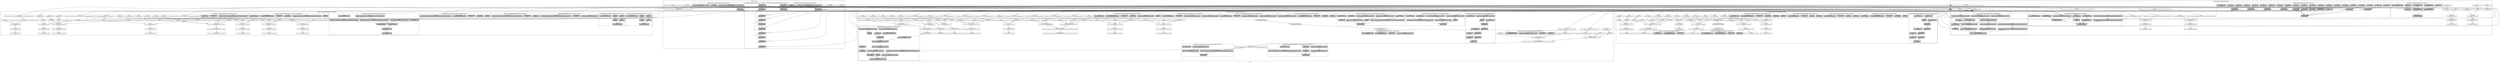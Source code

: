 digraph LYS {
  node [shape=box,fontsize=10];
  subgraph "cluster_test/fixtures/types/patternMatching.lys" {
    1 [label="Name: Maybe\n(type (alias Maybe (union (alias None (struct)) (alias Some (struct value:(type (alias i32 (native i32))))))))", fillcolor=grey];
    2 [label="Name: None\n(type (alias None (struct)))", fillcolor=grey];
    3 [label="Name: Some\n(type (alias Some (struct value:(type (alias i32 (native i32))))))", fillcolor=grey];
    4 [label="Name: value\n(type (alias i32 (native i32)))", fillcolor=grey];
    5 [label="Ref: i32\n(type (alias i32 (native i32)))", fillcolor=grey];
    6 [label="FunOverload: test\n(fun 'test' ((alias i32)) (alias boolean))", fillcolor=grey];
    7 [label="FunNode: test\n(fun 'test' ((alias i32)) (alias boolean))", fillcolor=grey];
    8 [label="Ref: i32\n(type (alias i32 (native i32)))", fillcolor=grey];
    9 [label="Name: a\n(alias i32 (native i32))", fillcolor=grey];
    10 [label="Ref: boolean\n(type (alias boolean (native boolean)))", fillcolor=grey];
    11 [label="Name: test\n(fun 'test' ((alias i32)) (alias boolean))", fillcolor=grey];
    12 [label="FunOverload: test2\n(fun 'test2' ((alias i32)) (alias i32))", fillcolor=grey];
    13 [label="FunNode: test2\n(fun 'test2' ((alias i32)) (alias i32))", fillcolor=grey];
    14 [label="Ref: i32\n(type (alias i32 (native i32)))", fillcolor=grey];
    15 [label="Name: a\n(alias i32 (native i32))", fillcolor=grey];
    16 [label="Ref: i32\n(type (alias i32 (native i32)))", fillcolor=grey];
    17 [label="Name: test2\n(fun 'test2' ((alias i32)) (alias i32))", fillcolor=grey];
    18 [label="FunOverload: test3\n(fun 'test3' ((alias Maybe)) (alias boolean))", fillcolor=grey];
    19 [label="FunNode: test3\n(fun 'test3' ((alias Maybe)) (alias boolean))", fillcolor=grey];
    20 [label="Ref: Maybe\n(type (alias Maybe (union (alias None (struct)) (alias Some (struct value:(type (alias i32 (native i32))))))))", fillcolor=grey];
    21 [label="Name: a\n(alias Maybe (union (alias None (struct)) (alias Some (struct value:(type (alias i32 (native i32)))))))", fillcolor=grey];
    22 [label="Ref: boolean\n(type (alias boolean (native boolean)))", fillcolor=grey];
    23 [label="Name: test3\n(fun 'test3' ((alias Maybe)) (alias boolean))", fillcolor=grey];
    24 [label="FunOverload: test4\n(fun 'test4' ((alias Maybe)) (alias Some))", fillcolor=grey];
    25 [label="FunNode: test4\n(fun 'test4' ((alias Maybe)) (alias Some))", fillcolor=grey];
    26 [label="Ref: Maybe\n(type (alias Maybe (union (alias None (struct)) (alias Some (struct value:(type (alias i32 (native i32))))))))", fillcolor=grey];
    27 [label="Name: a\n(alias Maybe (union (alias None (struct)) (alias Some (struct value:(type (alias i32 (native i32)))))))", fillcolor=grey];
    28 [label="Ref: Some\n(type (alias Some (struct value:(type (alias i32 (native i32))))))", fillcolor=grey];
    29 [label="Name: test4\n(fun 'test4' ((alias Maybe)) (alias Some))", fillcolor=grey];
    subgraph "cluster_test/fixtures/types/patternMatching.lys_0" { rankdir=TB;
      node [style=filled, fillcolor=grey];
      30 [label="Name: a\n(alias i32 (native i32))", fillcolor=grey];
      31 [label="PatternMatcherNode\n(alias boolean (native boolean))", fillcolor=grey];
      32 [label="Ref: a\n(alias i32 (native i32))", fillcolor=grey];
      33 [label="MatchLiteralNode\n(alias boolean (native boolean))", fillcolor=grey];
      34 [label="Int: 1\n(alias i32 (native i32))", fillcolor=grey];
      35 [label="BooleanLiteral\n(alias boolean (native boolean))", fillcolor=grey];
      36 [label="MatchDefaultNode\n(alias boolean (native boolean))", fillcolor=grey];
      37 [label="BooleanLiteral\n(alias boolean (native boolean))", fillcolor=grey];
      38 [label="Ref: boolean\n(type (alias boolean (native boolean)))", fillcolor=grey];
      label="test/fixtures/types/patternMatching.lys::test(i32)";
    }
    subgraph "cluster_test/fixtures/types/patternMatching.lys_1" { rankdir=TB;
      node [style=filled, fillcolor=grey];
      39 [label="Name: a\n(alias i32 (native i32))", fillcolor=grey];
      40 [label="PatternMatcherNode\n(alias i32 (native i32))", fillcolor=grey];
      41 [label="Ref: a\n(alias i32 (native i32))", fillcolor=grey];
      42 [label="MatchLiteralNode\n(alias i32 (native i32))", fillcolor=grey];
      43 [label="Int: 10\n(alias i32 (native i32))", fillcolor=grey];
      44 [label="Int: 1\n(alias i32 (native i32))", fillcolor=grey];
      45 [label="MatchLiteralNode\n(alias i32 (native i32))", fillcolor=grey];
      46 [label="Int: 20\n(alias i32 (native i32))", fillcolor=grey];
      47 [label="Int: 2\n(alias i32 (native i32))", fillcolor=grey];
      48 [label="MatchLiteralNode\n(alias i32 (native i32))", fillcolor=grey];
      49 [label="Int: 30\n(alias i32 (native i32))", fillcolor=grey];
      50 [label="Int: 3\n(alias i32 (native i32))", fillcolor=grey];
      51 [label="MatchLiteralNode\n(alias i32 (native i32))", fillcolor=grey];
      52 [label="Int: 40\n(alias i32 (native i32))", fillcolor=grey];
      53 [label="Int: 4\n(alias i32 (native i32))", fillcolor=grey];
      54 [label="MatchLiteralNode\n(alias i32 (native i32))", fillcolor=grey];
      55 [label="Int: 50\n(alias i32 (native i32))", fillcolor=grey];
      56 [label="Int: 5\n(alias i32 (native i32))", fillcolor=grey];
      57 [label="MatchLiteralNode\n(alias i32 (native i32))", fillcolor=grey];
      58 [label="Int: 60\n(alias i32 (native i32))", fillcolor=grey];
      59 [label="Int: 6\n(alias i32 (native i32))", fillcolor=grey];
      60 [label="MatchLiteralNode\n(alias i32 (native i32))", fillcolor=grey];
      61 [label="Int: 70\n(alias i32 (native i32))", fillcolor=grey];
      62 [label="Int: 7\n(alias i32 (native i32))", fillcolor=grey];
      63 [label="MatchLiteralNode\n(alias i32 (native i32))", fillcolor=grey];
      64 [label="Int: 80\n(alias i32 (native i32))", fillcolor=grey];
      65 [label="Int: 8\n(alias i32 (native i32))", fillcolor=grey];
      66 [label="MatchLiteralNode\n(alias i32 (native i32))", fillcolor=grey];
      67 [label="Int: 90\n(alias i32 (native i32))", fillcolor=grey];
      68 [label="Int: 9\n(alias i32 (native i32))", fillcolor=grey];
      69 [label="MatchDefaultNode\n(alias i32 (native i32))", fillcolor=grey];
      70 [label="Int: 0\n(alias i32 (native i32))", fillcolor=grey];
      71 [label="Ref: i32\n(type (alias i32 (native i32)))", fillcolor=grey];
      label="test/fixtures/types/patternMatching.lys::test2(i32)";
    }
    subgraph "cluster_test/fixtures/types/patternMatching.lys_2" { rankdir=TB;
      node [style=filled, fillcolor=grey];
      72 [label="Name: a\n(alias Maybe (union (alias None (struct)) (alias Some (struct value:(type (alias i32 (native i32)))))))", fillcolor=grey];
      73 [label="PatternMatcherNode\n(alias boolean (native boolean))", fillcolor=grey];
      74 [label="Ref: a\n(alias Maybe (union (alias None (struct)) (alias Some (struct value:(type (alias i32 (native i32)))))))", fillcolor=grey];
      75 [label="MatchCaseIsNode\n(alias boolean (native boolean))", fillcolor=grey];
      76 [label="Ref: Some\n(type (alias Some (struct value:(type (alias i32 (native i32))))))", fillcolor=grey];
      77 [label="BooleanLiteral\n(alias boolean (native boolean))", fillcolor=grey];
      78 [label="MatchCaseIsNode\n(alias boolean (native boolean))", fillcolor=grey];
      79 [label="Ref: None\n(type (alias None (struct)))", fillcolor=grey];
      80 [label="BooleanLiteral\n(alias boolean (native boolean))", fillcolor=grey];
      81 [label="TypeReducerNode\n(never)", fillcolor=grey];
      82 [label="Ref: boolean\n(type (alias boolean (native boolean)))", fillcolor=grey];
      label="test/fixtures/types/patternMatching.lys::test3(Maybe)";
    }
    subgraph "cluster_test/fixtures/types/patternMatching.lys_3" { rankdir=TB;
      node [style=filled, fillcolor=grey];
      83 [label="Name: a\n(alias Maybe (union (alias None (struct)) (alias Some (struct value:(type (alias i32 (native i32)))))))", fillcolor=grey];
      84 [label="PatternMatcherNode\n(alias Some (struct value:(type (alias i32 (native i32)))))", fillcolor=grey];
      85 [label="Ref: a\n(alias Maybe (union (alias None (struct)) (alias Some (struct value:(type (alias i32 (native i32)))))))", fillcolor=grey];
      86 [label="MatchCaseIsNode\n(alias Some (struct value:(type (alias i32 (native i32)))))", fillcolor=grey];
      87 [label="Ref: Some\n(type (alias Some (struct value:(type (alias i32 (native i32))))))", fillcolor=grey];
      88 [label="Ref: x\n(alias Some (struct value:(type (alias i32 (native i32)))))", fillcolor=grey];
      89 [label="Name: x\n(alias Some (struct value:(type (alias i32 (native i32)))))", fillcolor=grey];
      90 [label="MatchCaseIsNode\n(alias Some (struct value:(type (alias i32 (native i32)))))", fillcolor=grey];
      91 [label="Ref: None\n(type (alias None (struct)))", fillcolor=grey];
      92 [label="FunctionCallNode\n(alias Some (struct value:(type (alias i32 (native i32)))))", fillcolor=grey];
      93 [label="MemberNode\n(fun 'apply' ((alias i32)) (alias Some))", fillcolor=grey];
      94 [label="Ref: Some\n(type (alias Some (struct value:(type (alias i32 (native i32))))))", fillcolor=grey];
      95 [label="Int: 0\n(alias i32 (native i32))", fillcolor=grey];
      96 [label="TypeReducerNode\n(never)", fillcolor=grey];
      97 [label="Ref: Some\n(type (alias Some (struct value:(type (alias i32 (native i32))))))", fillcolor=grey];
      label="test/fixtures/types/patternMatching.lys::test4(Maybe)";
    }
    label="test/fixtures/types/patternMatching.lys";
  }
  subgraph "cluster_<no-document>" {
    98 [label="UnionTypeNode\n(type (union (alias None (struct)) (alias Some (struct value:(type (alias i32 (native i32)))))))", fillcolor=grey];
    99 [label="Ref: None\n(type (alias None (struct)))", fillcolor=grey];
    100 [label="Ref: Some\n(type (alias Some (struct value:(type (alias i32 (native i32))))))", fillcolor=grey];
    101 [label="StructTypeNode\n(type (struct))", fillcolor=grey];
    102 [label="StructTypeNode\n(type (struct value:(type (alias i32 (native i32)))))", fillcolor=grey];
    subgraph "cluster_<no-document>_0" { rankdir=TB;
      node [style=filled, fillcolor=grey];
      103 [label="TypeReducerNode\n(alias i32 (native i32))", fillcolor=grey];
      104 [label="TypeReducerNode\n(alias i32 (native i32))", fillcolor=grey];
      label="test/fixtures/types/patternMatching.lys::test(i32)";
    }
    subgraph "cluster_<no-document>_1" { rankdir=TB;
      node [style=filled, fillcolor=grey];
      105 [label="TypeReducerNode\n(alias i32 (native i32))", fillcolor=grey];
      106 [label="TypeReducerNode\n(alias i32 (native i32))", fillcolor=grey];
      107 [label="TypeReducerNode\n(alias i32 (native i32))", fillcolor=grey];
      108 [label="TypeReducerNode\n(alias i32 (native i32))", fillcolor=grey];
      109 [label="TypeReducerNode\n(alias i32 (native i32))", fillcolor=grey];
      110 [label="TypeReducerNode\n(alias i32 (native i32))", fillcolor=grey];
      111 [label="TypeReducerNode\n(alias i32 (native i32))", fillcolor=grey];
      112 [label="TypeReducerNode\n(alias i32 (native i32))", fillcolor=grey];
      113 [label="TypeReducerNode\n(alias i32 (native i32))", fillcolor=grey];
      114 [label="TypeReducerNode\n(alias i32 (native i32))", fillcolor=grey];
      label="test/fixtures/types/patternMatching.lys::test2(i32)";
    }
    subgraph "cluster_<no-document>_2" { rankdir=TB;
      node [style=filled, fillcolor=grey];
      115 [label="Name: $\n(alias Some (struct value:(type (alias i32 (native i32)))))", fillcolor=grey];
      116 [label="TypeReducerNode\n(union (alias None (struct)) (alias Some (struct value:(type (alias i32 (native i32))))))", fillcolor=grey];
      117 [label="Name: $\n(alias None (struct))", fillcolor=grey];
      118 [label="TypeReducerNode\n(alias None (struct))", fillcolor=grey];
      label="test/fixtures/types/patternMatching.lys::test3(Maybe)";
    }
    subgraph "cluster_<no-document>_3" { rankdir=TB;
      node [style=filled, fillcolor=grey];
      119 [label="TypeReducerNode\n(union (alias None (struct)) (alias Some (struct value:(type (alias i32 (native i32))))))", fillcolor=grey];
      120 [label="Name: $\n(alias None (struct))", fillcolor=grey];
      121 [label="TypeReducerNode\n(alias None (struct))", fillcolor=grey];
      label="test/fixtures/types/patternMatching.lys::test4(Maybe)";
    }
    label="<no-document>";
  }
  subgraph "cluster_test/fixtures/types/patternMatching.lys#Maybe" {
    122 [label="FunOverload: is\n(fun 'is' ((alias Maybe)) (alias boolean))", fillcolor=grey];
    123 [label="FunNode: is\n(fun 'is' ((alias Maybe)) (alias boolean))", fillcolor=grey];
    124 [label="Ref: Maybe\n(type (alias Maybe (union (alias None (struct)) (alias Some (struct value:(type (alias i32 (native i32))))))))", fillcolor=grey];
    125 [label="Name: a\n(alias Maybe (union (alias None (struct)) (alias Some (struct value:(type (alias i32 (native i32)))))))", fillcolor=grey];
    126 [label="Ref: boolean\n(type (alias boolean (native boolean)))", fillcolor=grey];
    127 [label="Name: is\n(fun 'is' ((alias Maybe)) (alias boolean))", fillcolor=grey];
    128 [label="FunOverload: ==\n(fun '==' ((alias ref) (alias ref)) (alias boolean))", fillcolor=grey];
    129 [label="FunNode: ==\n(fun '==' ((alias ref) (alias ref)) (alias boolean))", fillcolor=grey];
    130 [label="Ref: ref\n(type (alias ref (ref ?)))", fillcolor=grey];
    131 [label="Name: lhs\n(alias ref (ref ?))", fillcolor=grey];
    132 [label="Ref: ref\n(type (alias ref (ref ?)))", fillcolor=grey];
    133 [label="Name: rhs\n(alias ref (ref ?))", fillcolor=grey];
    134 [label="Ref: boolean\n(type (alias boolean (native boolean)))", fillcolor=grey];
    135 [label="Name: ==\n(fun '==' ((alias ref) (alias ref)) (alias boolean))", fillcolor=grey];
    136 [label="FunOverload: !=\n(fun '!=' ((alias ref) (alias ref)) (alias boolean))", fillcolor=grey];
    137 [label="FunNode: !=\n(fun '!=' ((alias ref) (alias ref)) (alias boolean))", fillcolor=grey];
    138 [label="Ref: ref\n(type (alias ref (ref ?)))", fillcolor=grey];
    139 [label="Name: lhs\n(alias ref (ref ?))", fillcolor=grey];
    140 [label="Ref: ref\n(type (alias ref (ref ?)))", fillcolor=grey];
    141 [label="Name: rhs\n(alias ref (ref ?))", fillcolor=grey];
    142 [label="Ref: boolean\n(type (alias boolean (native boolean)))", fillcolor=grey];
    143 [label="Name: !=\n(fun '!=' ((alias ref) (alias ref)) (alias boolean))", fillcolor=grey];
    144 [label="FunOverload: store\n(fun 'store' ((alias ref) (alias Maybe) (alias i32)) (alias void))", fillcolor=grey];
    145 [label="FunNode: store\n(fun 'store' ((alias ref) (alias Maybe) (alias i32)) (alias void))", fillcolor=grey];
    146 [label="Ref: ref\n(type (alias ref (ref ?)))", fillcolor=grey];
    147 [label="Name: lhs\n(alias ref (ref ?))", fillcolor=grey];
    148 [label="Ref: Maybe\n(type (alias Maybe (union (alias None (struct)) (alias Some (struct value:(type (alias i32 (native i32))))))))", fillcolor=grey];
    149 [label="Name: rhs\n(alias Maybe (union (alias None (struct)) (alias Some (struct value:(type (alias i32 (native i32)))))))", fillcolor=grey];
    150 [label="Ref: i32\n(type (alias i32 (native i32)))", fillcolor=grey];
    151 [label="Name: offset\n(alias i32 (native i32))", fillcolor=grey];
    152 [label="Ref: void\n(type (alias void (native void)))", fillcolor=grey];
    153 [label="Name: store\n(fun 'store' ((alias ref) (alias Maybe) (alias i32)) (alias void))", fillcolor=grey];
    154 [label="FunOverload: load\n(fun 'load' ((alias ref) (alias i32)) (alias Maybe))", fillcolor=grey];
    155 [label="FunNode: load\n(fun 'load' ((alias ref) (alias i32)) (alias Maybe))", fillcolor=grey];
    156 [label="Ref: ref\n(type (alias ref (ref ?)))", fillcolor=grey];
    157 [label="Name: lhs\n(alias ref (ref ?))", fillcolor=grey];
    158 [label="Ref: i32\n(type (alias i32 (native i32)))", fillcolor=grey];
    159 [label="Name: offset\n(alias i32 (native i32))", fillcolor=grey];
    160 [label="Ref: Maybe\n(type (alias Maybe (union (alias None (struct)) (alias Some (struct value:(type (alias i32 (native i32))))))))", fillcolor=grey];
    161 [label="Name: load\n(fun 'load' ((alias ref) (alias i32)) (alias Maybe))", fillcolor=grey];
    162 [label="FunOverload: as\n(fun 'as' ((alias Maybe)) (alias ref))", fillcolor=grey];
    163 [label="FunNode: as\n(fun 'as' ((alias Maybe)) (alias ref))", fillcolor=grey];
    164 [label="Ref: Maybe\n(type (alias Maybe (union (alias None (struct)) (alias Some (struct value:(type (alias i32 (native i32))))))))", fillcolor=grey];
    165 [label="Name: a\n(alias Maybe (union (alias None (struct)) (alias Some (struct value:(type (alias i32 (native i32)))))))", fillcolor=grey];
    166 [label="Ref: ref\n(type (alias ref (ref ?)))", fillcolor=grey];
    167 [label="Name: as\n(fun 'as' ((alias Maybe)) (alias ref))", fillcolor=grey];
    168 [label="FunOverload: as\n(fun 'as' ((alias None)) (alias Maybe))", fillcolor=grey];
    169 [label="FunNode: as\n(fun 'as' ((alias None)) (alias Maybe))", fillcolor=grey];
    170 [label="Ref: None\n(type (alias None (struct)))", fillcolor=grey];
    171 [label="Name: a\n(alias None (struct))", fillcolor=grey];
    172 [label="Ref: Maybe\n(type (alias Maybe (union (alias None (struct)) (alias Some (struct value:(type (alias i32 (native i32))))))))", fillcolor=grey];
    173 [label="Name: as\n(fun 'as' ((alias None)) (alias Maybe))", fillcolor=grey];
    174 [label="FunOverload: as\n(fun 'as' ((alias Some)) (alias Maybe))", fillcolor=grey];
    175 [label="FunNode: as\n(fun 'as' ((alias Some)) (alias Maybe))", fillcolor=grey];
    176 [label="Ref: Some\n(type (alias Some (struct value:(type (alias i32 (native i32))))))", fillcolor=grey];
    177 [label="Name: a\n(alias Some (struct value:(type (alias i32 (native i32)))))", fillcolor=grey];
    178 [label="Ref: Maybe\n(type (alias Maybe (union (alias None (struct)) (alias Some (struct value:(type (alias i32 (native i32))))))))", fillcolor=grey];
    179 [label="Name: as\n(fun 'as' ((alias Some)) (alias Maybe))", fillcolor=grey];
    subgraph "cluster_test/fixtures/types/patternMatching.lys#Maybe_0" { rankdir=TB;
      node [style=filled, fillcolor=grey];
      180 [label="Name: lhs\n(alias ref (ref ?))", fillcolor=grey];
      181 [label="Name: rhs\n(alias ref (ref ?))", fillcolor=grey];
      182 [label="BinOp: ==\n(alias boolean (native boolean))", fillcolor=grey];
      183 [label="Ref: lhs\n(alias ref (ref ?))", fillcolor=grey];
      184 [label="Ref: rhs\n(alias ref (ref ?))", fillcolor=grey];
      185 [label="Ref: boolean\n(type (alias boolean (native boolean)))", fillcolor=grey];
      label="test/fixtures/types/patternMatching.lys::Maybe.==(ref,ref)";
    }
    subgraph "cluster_test/fixtures/types/patternMatching.lys#Maybe_1" { rankdir=TB;
      node [style=filled, fillcolor=grey];
      186 [label="Name: lhs\n(alias ref (ref ?))", fillcolor=grey];
      187 [label="Name: rhs\n(alias ref (ref ?))", fillcolor=grey];
      188 [label="BinOp: !=\n(alias boolean (native boolean))", fillcolor=grey];
      189 [label="Ref: lhs\n(alias ref (ref ?))", fillcolor=grey];
      190 [label="Ref: rhs\n(alias ref (ref ?))", fillcolor=grey];
      191 [label="Ref: boolean\n(type (alias boolean (native boolean)))", fillcolor=grey];
      label="test/fixtures/types/patternMatching.lys::Maybe.!=(ref,ref)";
    }
    subgraph "cluster_test/fixtures/types/patternMatching.lys#Maybe_2" { rankdir=TB;
      node [style=filled, fillcolor=grey];
      192 [label="Name: lhs\n(alias ref (ref ?))", fillcolor=grey];
      193 [label="Name: offset\n(alias i32 (native i32))", fillcolor=grey];
      194 [label="WasmExpressionNode\n(never)", fillcolor=grey];
      195 [label="Ref: addressFromRef\n(fun 'addressFromRef' ((alias ref)) (alias u32))", fillcolor=grey];
      196 [label="Ref: Maybe\n(type (alias Maybe (union (alias None (struct)) (alias Some (struct value:(type (alias i32 (native i32))))))))", fillcolor=grey];
      label="test/fixtures/types/patternMatching.lys::Maybe.load(ref,i32)";
    }
    subgraph "cluster_test/fixtures/types/patternMatching.lys#Maybe_3" { rankdir=TB;
      node [style=filled, fillcolor=grey];
      197 [label="Name: a\n(alias None (struct))", fillcolor=grey];
      198 [label="WasmExpressionNode\n(never)", fillcolor=grey];
      199 [label="Ref: Maybe\n(type (alias Maybe (union (alias None (struct)) (alias Some (struct value:(type (alias i32 (native i32))))))))", fillcolor=grey];
      label="test/fixtures/types/patternMatching.lys::None.as(None)";
    }
    subgraph "cluster_test/fixtures/types/patternMatching.lys#Maybe_4" { rankdir=TB;
      node [style=filled, fillcolor=grey];
      200 [label="Name: a\n(alias Some (struct value:(type (alias i32 (native i32)))))", fillcolor=grey];
      201 [label="WasmExpressionNode\n(never)", fillcolor=grey];
      202 [label="Ref: Maybe\n(type (alias Maybe (union (alias None (struct)) (alias Some (struct value:(type (alias i32 (native i32))))))))", fillcolor=grey];
      label="test/fixtures/types/patternMatching.lys::Some.as(Some)";
    }
    subgraph "cluster_test/fixtures/types/patternMatching.lys#Maybe_5" { rankdir=TB;
      node [style=filled, fillcolor=grey];
      203 [label="Name: a\n(alias Maybe (union (alias None (struct)) (alias Some (struct value:(type (alias i32 (native i32)))))))", fillcolor=grey];
      204 [label="BlockNode\n(alias boolean (native boolean))", fillcolor=grey];
      205 [label="BinOp: ||\n(alias boolean (native boolean))", fillcolor=grey];
      206 [label="IsExpressionNode\n(alias boolean (native boolean))", fillcolor=grey];
      207 [label="Ref: a\n(alias Maybe (union (alias None (struct)) (alias Some (struct value:(type (alias i32 (native i32)))))))", fillcolor=grey];
      208 [label="Ref: None\n(type (alias None (struct)))", fillcolor=grey];
      209 [label="IsExpressionNode\n(alias boolean (native boolean))", fillcolor=grey];
      210 [label="Ref: a\n(alias Maybe (union (alias None (struct)) (alias Some (struct value:(type (alias i32 (native i32)))))))", fillcolor=grey];
      211 [label="Ref: Some\n(type (alias Some (struct value:(type (alias i32 (native i32))))))", fillcolor=grey];
      212 [label="Ref: boolean\n(type (alias boolean (native boolean)))", fillcolor=grey];
      label="test/fixtures/types/patternMatching.lys::Maybe.is(Maybe)";
    }
    subgraph "cluster_test/fixtures/types/patternMatching.lys#Maybe_6" { rankdir=TB;
      node [style=filled, fillcolor=grey];
      213 [label="Name: lhs\n(alias ref (ref ?))", fillcolor=grey];
      214 [label="Name: rhs\n(alias Maybe (union (alias None (struct)) (alias Some (struct value:(type (alias i32 (native i32)))))))", fillcolor=grey];
      215 [label="Name: offset\n(alias i32 (native i32))", fillcolor=grey];
      216 [label="WasmExpressionNode\n(never)", fillcolor=grey];
      217 [label="Ref: addressFromRef\n(fun 'addressFromRef' ((alias ref)) (alias u32))", fillcolor=grey];
      218 [label="Ref: void\n(type (alias void (native void)))", fillcolor=grey];
      label="test/fixtures/types/patternMatching.lys::Maybe.store(ref,Maybe,i32)";
    }
    subgraph "cluster_test/fixtures/types/patternMatching.lys#Maybe_7" { rankdir=TB;
      node [style=filled, fillcolor=grey];
      219 [label="Name: a\n(alias Maybe (union (alias None (struct)) (alias Some (struct value:(type (alias i32 (native i32)))))))", fillcolor=grey];
      220 [label="WasmExpressionNode\n(never)", fillcolor=grey];
      221 [label="Ref: ref\n(type (alias ref (ref ?)))", fillcolor=grey];
      label="test/fixtures/types/patternMatching.lys::Maybe.as(Maybe)";
    }
    label="test/fixtures/types/patternMatching.lys#Maybe";
  }
  subgraph "cluster_test/fixtures/types/patternMatching.lys#None" {
    222 [label="FunOverload: None$discriminant\n(fun 'None$discriminant' () (alias i64))", fillcolor=grey];
    223 [label="FunNode: None$discriminant\n(fun 'None$discriminant' () (alias i64))", fillcolor=grey];
    224 [label="Ref: i64\n(type (alias i64 (native i64)))", fillcolor=grey];
    225 [label="Name: None$discriminant\n(fun 'None$discriminant' () (alias i64))", fillcolor=grey];
    226 [label="FunOverload: apply\n(fun 'apply' () (alias None))", fillcolor=grey];
    227 [label="FunNode: apply\n(fun 'apply' () (alias None))", fillcolor=grey];
    228 [label="Ref: None\n(type (alias None (struct)))", fillcolor=grey];
    229 [label="Name: apply\n(fun 'apply' () (alias None))", fillcolor=grey];
    230 [label="FunOverload: is\n(fun 'is' ((alias None)) (alias boolean))", fillcolor=grey];
    231 [label="FunNode: is\n(fun 'is' ((alias None)) (alias boolean))", fillcolor=grey];
    232 [label="Ref: None\n(type (alias None (struct)))", fillcolor=grey];
    233 [label="Name: a\n(alias None (struct))", fillcolor=grey];
    234 [label="Ref: boolean\n(type (alias boolean (native boolean)))", fillcolor=grey];
    235 [label="Name: is\n(fun 'is' ((alias None)) (alias boolean))", fillcolor=grey];
    236 [label="FunOverload: ==\n(fun '==' ((alias None) (alias ref)) (alias boolean))", fillcolor=grey];
    237 [label="FunNode: ==\n(fun '==' ((alias None) (alias ref)) (alias boolean))", fillcolor=grey];
    238 [label="Ref: None\n(type (alias None (struct)))", fillcolor=grey];
    239 [label="Name: a\n(alias None (struct))", fillcolor=grey];
    240 [label="Ref: ref\n(type (alias ref (ref ?)))", fillcolor=grey];
    241 [label="Name: b\n(alias ref (ref ?))", fillcolor=grey];
    242 [label="Ref: boolean\n(type (alias boolean (native boolean)))", fillcolor=grey];
    243 [label="Name: ==\n(fun '==' ((alias None) (alias ref)) (alias boolean))", fillcolor=grey];
    244 [label="FunOverload: !=\n(fun '!=' ((alias None) (alias ref)) (alias boolean))", fillcolor=grey];
    245 [label="FunNode: !=\n(fun '!=' ((alias None) (alias ref)) (alias boolean))", fillcolor=grey];
    246 [label="Ref: None\n(type (alias None (struct)))", fillcolor=grey];
    247 [label="Name: a\n(alias None (struct))", fillcolor=grey];
    248 [label="Ref: ref\n(type (alias ref (ref ?)))", fillcolor=grey];
    249 [label="Name: b\n(alias ref (ref ?))", fillcolor=grey];
    250 [label="Ref: boolean\n(type (alias boolean (native boolean)))", fillcolor=grey];
    251 [label="Name: !=\n(fun '!=' ((alias None) (alias ref)) (alias boolean))", fillcolor=grey];
    252 [label="FunOverload: store\n(fun 'store' ((alias ref) (alias None) (alias i32)) (alias void))", fillcolor=grey];
    253 [label="FunNode: store\n(fun 'store' ((alias ref) (alias None) (alias i32)) (alias void))", fillcolor=grey];
    254 [label="Ref: ref\n(type (alias ref (ref ?)))", fillcolor=grey];
    255 [label="Name: lhs\n(alias ref (ref ?))", fillcolor=grey];
    256 [label="Ref: None\n(type (alias None (struct)))", fillcolor=grey];
    257 [label="Name: rhs\n(alias None (struct))", fillcolor=grey];
    258 [label="Ref: i32\n(type (alias i32 (native i32)))", fillcolor=grey];
    259 [label="Name: offset\n(alias i32 (native i32))", fillcolor=grey];
    260 [label="Ref: void\n(type (alias void (native void)))", fillcolor=grey];
    261 [label="Name: store\n(fun 'store' ((alias ref) (alias None) (alias i32)) (alias void))", fillcolor=grey];
    262 [label="FunOverload: load\n(fun 'load' ((alias ref) (alias i32)) (alias None))", fillcolor=grey];
    263 [label="FunNode: load\n(fun 'load' ((alias ref) (alias i32)) (alias None))", fillcolor=grey];
    264 [label="Ref: ref\n(type (alias ref (ref ?)))", fillcolor=grey];
    265 [label="Name: lhs\n(alias ref (ref ?))", fillcolor=grey];
    266 [label="Ref: i32\n(type (alias i32 (native i32)))", fillcolor=grey];
    267 [label="Name: offset\n(alias i32 (native i32))", fillcolor=grey];
    268 [label="Ref: None\n(type (alias None (struct)))", fillcolor=grey];
    269 [label="Name: load\n(fun 'load' ((alias ref) (alias i32)) (alias None))", fillcolor=grey];
    subgraph "cluster_test/fixtures/types/patternMatching.lys#None_0" { rankdir=TB;
      node [style=filled, fillcolor=grey];
      270 [label="BlockNode\n(alias i64 (native i64))", fillcolor=grey];
      271 [label="ValDecl: discriminant\n(native void)", fillcolor=grey];
      272 [label="Name: discriminant\n(alias i32 (native i32))", fillcolor=grey];
      273 [label="Ref: i32\n(type (alias i32 (native i32)))", fillcolor=grey];
      274 [label="MemberNode\n(native i32)", fillcolor=grey];
      275 [label="Ref: None\n(type (alias None (struct)))", fillcolor=grey];
      276 [label="BinOp: <<\n(alias i64 (native i64))", fillcolor=grey];
      277 [label="AsExpressionNode\n(alias i64 (native i64))", fillcolor=grey];
      278 [label="Ref: discriminant\n(alias i32 (native i32))", fillcolor=grey];
      279 [label="Ref: i64\n(type (alias i64 (native i64)))", fillcolor=grey];
      280 [label="Int: 32\n(alias i32 (native i32))", fillcolor=grey];
      281 [label="Ref: i64\n(type (alias i64 (native i64)))", fillcolor=grey];
      label="test/fixtures/types/patternMatching.lys::None.None$discriminant()";
    }
    subgraph "cluster_test/fixtures/types/patternMatching.lys#None_1" { rankdir=TB;
      node [style=filled, fillcolor=grey];
      282 [label="Name: lhs\n(alias ref (ref ?))", fillcolor=grey];
      283 [label="Name: offset\n(alias i32 (native i32))", fillcolor=grey];
      284 [label="WasmExpressionNode\n(never)", fillcolor=grey];
      285 [label="Ref: addressFromRef\n(fun 'addressFromRef' ((alias ref)) (alias u32))", fillcolor=grey];
      286 [label="Ref: None\n(type (alias None (struct)))", fillcolor=grey];
      label="test/fixtures/types/patternMatching.lys::None.load(ref,i32)";
    }
    subgraph "cluster_test/fixtures/types/patternMatching.lys#None_2" { rankdir=TB;
      node [style=filled, fillcolor=grey];
      287 [label="WasmExpressionNode\n(never)", fillcolor=grey];
      288 [label="Ref: None$discriminant\n(fun 'None$discriminant' () (alias i64))", fillcolor=grey];
      289 [label="Ref: None\n(type (alias None (struct)))", fillcolor=grey];
      label="test/fixtures/types/patternMatching.lys::None.apply()";
    }
    subgraph "cluster_test/fixtures/types/patternMatching.lys#None_3" { rankdir=TB;
      node [style=filled, fillcolor=grey];
      290 [label="Name: a\n(alias None (struct))", fillcolor=grey];
      291 [label="WasmExpressionNode\n(never)", fillcolor=grey];
      292 [label="Ref: None$discriminant\n(fun 'None$discriminant' () (alias i64))", fillcolor=grey];
      293 [label="Ref: boolean\n(type (alias boolean (native boolean)))", fillcolor=grey];
      label="test/fixtures/types/patternMatching.lys::None.is(None)";
    }
    subgraph "cluster_test/fixtures/types/patternMatching.lys#None_4" { rankdir=TB;
      node [style=filled, fillcolor=grey];
      294 [label="Name: a\n(alias None (struct))", fillcolor=grey];
      295 [label="Name: b\n(alias ref (ref ?))", fillcolor=grey];
      296 [label="WasmExpressionNode\n(never)", fillcolor=grey];
      297 [label="Ref: boolean\n(type (alias boolean (native boolean)))", fillcolor=grey];
      label="test/fixtures/types/patternMatching.lys::None.==(None,ref)";
    }
    subgraph "cluster_test/fixtures/types/patternMatching.lys#None_5" { rankdir=TB;
      node [style=filled, fillcolor=grey];
      298 [label="Name: a\n(alias None (struct))", fillcolor=grey];
      299 [label="Name: b\n(alias ref (ref ?))", fillcolor=grey];
      300 [label="WasmExpressionNode\n(never)", fillcolor=grey];
      301 [label="Ref: boolean\n(type (alias boolean (native boolean)))", fillcolor=grey];
      label="test/fixtures/types/patternMatching.lys::None.!=(None,ref)";
    }
    subgraph "cluster_test/fixtures/types/patternMatching.lys#None_6" { rankdir=TB;
      node [style=filled, fillcolor=grey];
      302 [label="Name: lhs\n(alias ref (ref ?))", fillcolor=grey];
      303 [label="Name: rhs\n(alias None (struct))", fillcolor=grey];
      304 [label="Name: offset\n(alias i32 (native i32))", fillcolor=grey];
      305 [label="WasmExpressionNode\n(never)", fillcolor=grey];
      306 [label="Ref: addressFromRef\n(fun 'addressFromRef' ((alias ref)) (alias u32))", fillcolor=grey];
      307 [label="Ref: void\n(type (alias void (native void)))", fillcolor=grey];
      label="test/fixtures/types/patternMatching.lys::None.store(ref,None,i32)";
    }
    label="test/fixtures/types/patternMatching.lys#None";
  }
  subgraph "cluster_test/fixtures/types/patternMatching.lys#Some" {
    308 [label="FunOverload: Some$discriminant\n(fun 'Some$discriminant' () (alias i64))", fillcolor=grey];
    309 [label="FunNode: Some$discriminant\n(fun 'Some$discriminant' () (alias i64))", fillcolor=grey];
    310 [label="Ref: i64\n(type (alias i64 (native i64)))", fillcolor=grey];
    311 [label="Name: Some$discriminant\n(fun 'Some$discriminant' () (alias i64))", fillcolor=grey];
    312 [label="FunOverload: apply\n(fun 'apply' ((alias i32)) (alias Some))", fillcolor=grey];
    313 [label="FunNode: apply\n(fun 'apply' ((alias i32)) (alias Some))", fillcolor=grey];
    314 [label="Ref: i32\n(type (alias i32 (native i32)))", fillcolor=grey];
    315 [label="Name: value\n(alias i32 (native i32))", fillcolor=grey];
    316 [label="Ref: Some\n(type (alias Some (struct value:(type (alias i32 (native i32))))))", fillcolor=grey];
    317 [label="Name: apply\n(fun 'apply' ((alias i32)) (alias Some))", fillcolor=grey];
    318 [label="FunOverload: fromPointer\n(fun 'fromPointer' ((alias i32)) (alias Some))", fillcolor=grey];
    319 [label="FunNode: fromPointer\n(fun 'fromPointer' ((alias i32)) (alias Some))", fillcolor=grey];
    320 [label="Ref: i32\n(type (alias i32 (native i32)))", fillcolor=grey];
    321 [label="Name: ptr\n(alias i32 (native i32))", fillcolor=grey];
    322 [label="Ref: Some\n(type (alias Some (struct value:(type (alias i32 (native i32))))))", fillcolor=grey];
    323 [label="Name: fromPointer\n(fun 'fromPointer' ((alias i32)) (alias Some))", fillcolor=grey];
    324 [label="FunOverload: ==\n(fun '==' ((alias Some) (alias Some)) (alias boolean))", fillcolor=grey];
    325 [label="FunNode: ==\n(fun '==' ((alias Some) (alias Some)) (alias boolean))", fillcolor=grey];
    326 [label="Ref: Some\n(type (alias Some (struct value:(type (alias i32 (native i32))))))", fillcolor=grey];
    327 [label="Name: a\n(alias Some (struct value:(type (alias i32 (native i32)))))", fillcolor=grey];
    328 [label="Ref: Some\n(type (alias Some (struct value:(type (alias i32 (native i32))))))", fillcolor=grey];
    329 [label="Name: b\n(alias Some (struct value:(type (alias i32 (native i32)))))", fillcolor=grey];
    330 [label="Ref: boolean\n(type (alias boolean (native boolean)))", fillcolor=grey];
    331 [label="Name: ==\n(fun '==' ((alias Some) (alias Some)) (alias boolean))", fillcolor=grey];
    332 [label="FunOverload: !=\n(fun '!=' ((alias Some) (alias Some)) (alias boolean))", fillcolor=grey];
    333 [label="FunNode: !=\n(fun '!=' ((alias Some) (alias Some)) (alias boolean))", fillcolor=grey];
    334 [label="Ref: Some\n(type (alias Some (struct value:(type (alias i32 (native i32))))))", fillcolor=grey];
    335 [label="Name: a\n(alias Some (struct value:(type (alias i32 (native i32)))))", fillcolor=grey];
    336 [label="Ref: Some\n(type (alias Some (struct value:(type (alias i32 (native i32))))))", fillcolor=grey];
    337 [label="Name: b\n(alias Some (struct value:(type (alias i32 (native i32)))))", fillcolor=grey];
    338 [label="Ref: boolean\n(type (alias boolean (native boolean)))", fillcolor=grey];
    339 [label="Name: !=\n(fun '!=' ((alias Some) (alias Some)) (alias boolean))", fillcolor=grey];
    340 [label="FunOverload: property_value\n(intersection (fun 'property_value' ((alias Some)) (alias i32)) (fun 'property_value' ((alias Some) (alias i32)) (alias void)))", fillcolor=grey];
    341 [label="FunNode: property_value\n(fun 'property_value' ((alias Some)) (alias i32))", fillcolor=grey];
    342 [label="Ref: Some\n(type (alias Some (struct value:(type (alias i32 (native i32))))))", fillcolor=grey];
    343 [label="Name: self\n(alias Some (struct value:(type (alias i32 (native i32)))))", fillcolor=grey];
    344 [label="Ref: i32\n(type (alias i32 (native i32)))", fillcolor=grey];
    345 [label="FunNode: property_value\n(fun 'property_value' ((alias Some) (alias i32)) (alias void))", fillcolor=grey];
    346 [label="Ref: Some\n(type (alias Some (struct value:(type (alias i32 (native i32))))))", fillcolor=grey];
    347 [label="Name: self\n(alias Some (struct value:(type (alias i32 (native i32)))))", fillcolor=grey];
    348 [label="Ref: i32\n(type (alias i32 (native i32)))", fillcolor=grey];
    349 [label="Name: value\n(alias i32 (native i32))", fillcolor=grey];
    350 [label="Ref: void\n(type (alias void (native void)))", fillcolor=grey];
    351 [label="Name: property_value\n(intersection (fun 'property_value' ((alias Some)) (alias i32)) (fun 'property_value' ((alias Some) (alias i32)) (alias void)))", fillcolor=grey];
    352 [label="FunOverload: property$0\n(intersection (fun 'property$0' ((alias Some)) (alias i32)) (fun 'property$0' ((alias Some) (alias i32)) (alias void)))", fillcolor=grey];
    353 [label="FunNode: property$0\n(fun 'property$0' ((alias Some)) (alias i32))", fillcolor=grey];
    354 [label="Ref: Some\n(type (alias Some (struct value:(type (alias i32 (native i32))))))", fillcolor=grey];
    355 [label="Name: self\n(type (alias Some (struct value:(type (alias i32 (native i32))))))", fillcolor=grey];
    356 [label="Ref: i32\n(type (alias i32 (native i32)))", fillcolor=grey];
    357 [label="FunNode: property$0\n(fun 'property$0' ((alias Some) (alias i32)) (alias void))", fillcolor=grey];
    358 [label="Ref: Some\n(type (alias Some (struct value:(type (alias i32 (native i32))))))", fillcolor=grey];
    359 [label="Name: self\n(type (alias Some (struct value:(type (alias i32 (native i32))))))", fillcolor=grey];
    360 [label="Ref: i32\n(type (alias i32 (native i32)))", fillcolor=grey];
    361 [label="Name: value\n(alias i32 (native i32))", fillcolor=grey];
    362 [label="Ref: void\n(type (alias void (native void)))", fillcolor=grey];
    363 [label="Name: property$0\n(intersection (fun 'property$0' ((alias Some)) (alias i32)) (fun 'property$0' ((alias Some) (alias i32)) (alias void)))", fillcolor=grey];
    364 [label="FunOverload: is\n(fun 'is' ((alias Some)) (alias boolean))", fillcolor=grey];
    365 [label="FunNode: is\n(fun 'is' ((alias Some)) (alias boolean))", fillcolor=grey];
    366 [label="Ref: Some\n(type (alias Some (struct value:(type (alias i32 (native i32))))))", fillcolor=grey];
    367 [label="Name: a\n(alias Some (struct value:(type (alias i32 (native i32)))))", fillcolor=grey];
    368 [label="Ref: boolean\n(type (alias boolean (native boolean)))", fillcolor=grey];
    369 [label="Name: is\n(fun 'is' ((alias Some)) (alias boolean))", fillcolor=grey];
    370 [label="FunOverload: store\n(fun 'store' ((alias ref) (alias Some) (alias i32)) (alias void))", fillcolor=grey];
    371 [label="FunNode: store\n(fun 'store' ((alias ref) (alias Some) (alias i32)) (alias void))", fillcolor=grey];
    372 [label="Ref: ref\n(type (alias ref (ref ?)))", fillcolor=grey];
    373 [label="Name: lhs\n(alias ref (ref ?))", fillcolor=grey];
    374 [label="Ref: Some\n(type (alias Some (struct value:(type (alias i32 (native i32))))))", fillcolor=grey];
    375 [label="Name: rhs\n(alias Some (struct value:(type (alias i32 (native i32)))))", fillcolor=grey];
    376 [label="Ref: i32\n(type (alias i32 (native i32)))", fillcolor=grey];
    377 [label="Name: offset\n(alias i32 (native i32))", fillcolor=grey];
    378 [label="Ref: void\n(type (alias void (native void)))", fillcolor=grey];
    379 [label="Name: store\n(fun 'store' ((alias ref) (alias Some) (alias i32)) (alias void))", fillcolor=grey];
    380 [label="FunOverload: load\n(fun 'load' ((alias ref) (alias i32)) (alias Some))", fillcolor=grey];
    381 [label="FunNode: load\n(fun 'load' ((alias ref) (alias i32)) (alias Some))", fillcolor=grey];
    382 [label="Ref: ref\n(type (alias ref (ref ?)))", fillcolor=grey];
    383 [label="Name: lhs\n(alias ref (ref ?))", fillcolor=grey];
    384 [label="Ref: i32\n(type (alias i32 (native i32)))", fillcolor=grey];
    385 [label="Name: offset\n(alias i32 (native i32))", fillcolor=grey];
    386 [label="Ref: Some\n(type (alias Some (struct value:(type (alias i32 (native i32))))))", fillcolor=grey];
    387 [label="Name: load\n(fun 'load' ((alias ref) (alias i32)) (alias Some))", fillcolor=grey];
    subgraph "cluster_test/fixtures/types/patternMatching.lys#Some_0" { rankdir=TB;
      node [style=filled, fillcolor=grey];
      388 [label="BlockNode\n(alias i64 (native i64))", fillcolor=grey];
      389 [label="ValDecl: discriminant\n(native void)", fillcolor=grey];
      390 [label="Name: discriminant\n(alias i32 (native i32))", fillcolor=grey];
      391 [label="Ref: i32\n(type (alias i32 (native i32)))", fillcolor=grey];
      392 [label="MemberNode\n(native i32)", fillcolor=grey];
      393 [label="Ref: Some\n(type (alias Some (struct value:(type (alias i32 (native i32))))))", fillcolor=grey];
      394 [label="BinOp: <<\n(alias i64 (native i64))", fillcolor=grey];
      395 [label="AsExpressionNode\n(alias i64 (native i64))", fillcolor=grey];
      396 [label="Ref: discriminant\n(alias i32 (native i32))", fillcolor=grey];
      397 [label="Ref: i64\n(type (alias i64 (native i64)))", fillcolor=grey];
      398 [label="Int: 32\n(alias i32 (native i32))", fillcolor=grey];
      399 [label="Ref: i64\n(type (alias i64 (native i64)))", fillcolor=grey];
      label="test/fixtures/types/patternMatching.lys::Some.Some$discriminant()";
    }
    subgraph "cluster_test/fixtures/types/patternMatching.lys#Some_1" { rankdir=TB;
      node [style=filled, fillcolor=grey];
      400 [label="Name: value\n(alias i32 (native i32))", fillcolor=grey];
      401 [label="BlockNode\n(alias Some (struct value:(type (alias i32 (native i32)))))", fillcolor=grey];
      402 [label="VarDecl: $ref\n(native void)", fillcolor=grey];
      403 [label="Name: $ref\n(alias Some (struct value:(type (alias i32 (native i32)))))", fillcolor=grey];
      404 [label="FunctionCallNode\n(alias Some (struct value:(type (alias i32 (native i32)))))", fillcolor=grey];
      405 [label="Ref: fromPointer\n(fun 'fromPointer' ((alias i32)) (alias Some))", fillcolor=grey];
      406 [label="FunctionCallNode\n(alias i32 (native i32))", fillcolor=grey];
      407 [label="Ref: system::memory::calloc\n(fun 'calloc' ((alias i32) (alias i32)) (alias i32))", fillcolor=grey];
      408 [label="Int: 1\n(alias i32 (native i32))", fillcolor=grey];
      409 [label="MemberNode\n(native i32)", fillcolor=grey];
      410 [label="Ref: Some\n(type (alias Some (struct value:(type (alias i32 (native i32))))))", fillcolor=grey];
      411 [label="FunctionCallNode\n(alias void (native void))", fillcolor=grey];
      412 [label="Ref: property$0\n(intersection (fun 'property$0' ((alias Some)) (alias i32)) (fun 'property$0' ((alias Some) (alias i32)) (alias void)))", fillcolor=grey];
      413 [label="Ref: $ref\n(alias Some (struct value:(type (alias i32 (native i32)))))", fillcolor=grey];
      414 [label="Ref: value\n(alias i32 (native i32))", fillcolor=grey];
      415 [label="Ref: $ref\n(alias Some (struct value:(type (alias i32 (native i32)))))", fillcolor=grey];
      416 [label="Ref: Some\n(type (alias Some (struct value:(type (alias i32 (native i32))))))", fillcolor=grey];
      label="test/fixtures/types/patternMatching.lys::Some.apply(i32)";
    }
    subgraph "cluster_test/fixtures/types/patternMatching.lys#Some_2" { rankdir=TB;
      node [style=filled, fillcolor=grey];
      417 [label="Name: ptr\n(alias i32 (native i32))", fillcolor=grey];
      418 [label="WasmExpressionNode\n(never)", fillcolor=grey];
      419 [label="Ref: Some$discriminant\n(fun 'Some$discriminant' () (alias i64))", fillcolor=grey];
      420 [label="Ref: Some\n(type (alias Some (struct value:(type (alias i32 (native i32))))))", fillcolor=grey];
      label="test/fixtures/types/patternMatching.lys::Some.fromPointer(i32)";
    }
    subgraph "cluster_test/fixtures/types/patternMatching.lys#Some_3" { rankdir=TB;
      node [style=filled, fillcolor=grey];
      421 [label="Name: self\n(type (alias Some (struct value:(type (alias i32 (native i32))))))", fillcolor=grey];
      422 [label="FunctionCallNode\n(alias i32 (native i32))", fillcolor=grey];
      423 [label="MemberNode\n(intersection (fun 'load' ((alias ref)) (alias i32)) (fun 'load' ((alias ref) (alias i32)) (alias i32)))", fillcolor=grey];
      424 [label="Ref: i32\n(type (alias i32 (native i32)))", fillcolor=grey];
      425 [label="Ref: self\n(alias Some (struct value:(type (alias i32 (native i32)))))", fillcolor=grey];
      426 [label="MemberNode\n(native i32)", fillcolor=grey];
      427 [label="Ref: Some\n(type (alias Some (struct value:(type (alias i32 (native i32))))))", fillcolor=grey];
      428 [label="Ref: i32\n(type (alias i32 (native i32)))", fillcolor=grey];
      label="test/fixtures/types/patternMatching.lys::Some.property$0(Some)";
    }
    subgraph "cluster_test/fixtures/types/patternMatching.lys#Some_4" { rankdir=TB;
      node [style=filled, fillcolor=grey];
      429 [label="Name: self\n(type (alias Some (struct value:(type (alias i32 (native i32))))))", fillcolor=grey];
      430 [label="Name: value\n(alias i32 (native i32))", fillcolor=grey];
      431 [label="FunctionCallNode\n(alias void (native void))", fillcolor=grey];
      432 [label="MemberNode\n(intersection (fun 'store' ((alias ref) (alias i32)) (alias void)) (fun 'store' ((alias ref) (alias i32) (alias i32)) (alias void)))", fillcolor=grey];
      433 [label="Ref: i32\n(type (alias i32 (native i32)))", fillcolor=grey];
      434 [label="Ref: self\n(alias Some (struct value:(type (alias i32 (native i32)))))", fillcolor=grey];
      435 [label="Ref: value\n(alias i32 (native i32))", fillcolor=grey];
      436 [label="MemberNode\n(native i32)", fillcolor=grey];
      437 [label="Ref: Some\n(type (alias Some (struct value:(type (alias i32 (native i32))))))", fillcolor=grey];
      438 [label="Ref: void\n(type (alias void (native void)))", fillcolor=grey];
      label="test/fixtures/types/patternMatching.lys::Some.property$0_1(Some,i32)";
    }
    subgraph "cluster_test/fixtures/types/patternMatching.lys#Some_5" { rankdir=TB;
      node [style=filled, fillcolor=grey];
      439 [label="Name: lhs\n(alias ref (ref ?))", fillcolor=grey];
      440 [label="Name: offset\n(alias i32 (native i32))", fillcolor=grey];
      441 [label="WasmExpressionNode\n(never)", fillcolor=grey];
      442 [label="Ref: addressFromRef\n(fun 'addressFromRef' ((alias ref)) (alias u32))", fillcolor=grey];
      443 [label="Ref: Some\n(type (alias Some (struct value:(type (alias i32 (native i32))))))", fillcolor=grey];
      label="test/fixtures/types/patternMatching.lys::Some.load(ref,i32)";
    }
    subgraph "cluster_test/fixtures/types/patternMatching.lys#Some_6" { rankdir=TB;
      node [style=filled, fillcolor=grey];
      444 [label="Name: a\n(alias Some (struct value:(type (alias i32 (native i32)))))", fillcolor=grey];
      445 [label="Name: b\n(alias Some (struct value:(type (alias i32 (native i32)))))", fillcolor=grey];
      446 [label="WasmExpressionNode\n(never)", fillcolor=grey];
      447 [label="Ref: boolean\n(type (alias boolean (native boolean)))", fillcolor=grey];
      label="test/fixtures/types/patternMatching.lys::Some.==(Some,Some)";
    }
    subgraph "cluster_test/fixtures/types/patternMatching.lys#Some_7" { rankdir=TB;
      node [style=filled, fillcolor=grey];
      448 [label="Name: a\n(alias Some (struct value:(type (alias i32 (native i32)))))", fillcolor=grey];
      449 [label="Name: b\n(alias Some (struct value:(type (alias i32 (native i32)))))", fillcolor=grey];
      450 [label="WasmExpressionNode\n(never)", fillcolor=grey];
      451 [label="Ref: boolean\n(type (alias boolean (native boolean)))", fillcolor=grey];
      label="test/fixtures/types/patternMatching.lys::Some.!=(Some,Some)";
    }
    subgraph "cluster_test/fixtures/types/patternMatching.lys#Some_8" { rankdir=TB;
      node [style=filled, fillcolor=grey];
      452 [label="Name: self\n(alias Some (struct value:(type (alias i32 (native i32)))))", fillcolor=grey];
      453 [label="FunctionCallNode\n(alias i32 (native i32))", fillcolor=grey];
      454 [label="Ref: property$0\n(intersection (fun 'property$0' ((alias Some)) (alias i32)) (fun 'property$0' ((alias Some) (alias i32)) (alias void)))", fillcolor=grey];
      455 [label="Ref: self\n(alias Some (struct value:(type (alias i32 (native i32)))))", fillcolor=grey];
      456 [label="Ref: i32\n(type (alias i32 (native i32)))", fillcolor=grey];
      label="test/fixtures/types/patternMatching.lys::Some.property_value(Some)";
    }
    subgraph "cluster_test/fixtures/types/patternMatching.lys#Some_9" { rankdir=TB;
      node [style=filled, fillcolor=grey];
      457 [label="Name: self\n(alias Some (struct value:(type (alias i32 (native i32)))))", fillcolor=grey];
      458 [label="Name: value\n(alias i32 (native i32))", fillcolor=grey];
      459 [label="FunctionCallNode\n(alias void (native void))", fillcolor=grey];
      460 [label="Ref: property$0\n(intersection (fun 'property$0' ((alias Some)) (alias i32)) (fun 'property$0' ((alias Some) (alias i32)) (alias void)))", fillcolor=grey];
      461 [label="Ref: self\n(alias Some (struct value:(type (alias i32 (native i32)))))", fillcolor=grey];
      462 [label="Ref: value\n(alias i32 (native i32))", fillcolor=grey];
      463 [label="Ref: void\n(type (alias void (native void)))", fillcolor=grey];
      label="test/fixtures/types/patternMatching.lys::Some.property_value_1(Some,i32)";
    }
    subgraph "cluster_test/fixtures/types/patternMatching.lys#Some_10" { rankdir=TB;
      node [style=filled, fillcolor=grey];
      464 [label="Name: a\n(alias Some (struct value:(type (alias i32 (native i32)))))", fillcolor=grey];
      465 [label="WasmExpressionNode\n(never)", fillcolor=grey];
      466 [label="Ref: Some$discriminant\n(fun 'Some$discriminant' () (alias i64))", fillcolor=grey];
      467 [label="Ref: boolean\n(type (alias boolean (native boolean)))", fillcolor=grey];
      label="test/fixtures/types/patternMatching.lys::Some.is(Some)";
    }
    subgraph "cluster_test/fixtures/types/patternMatching.lys#Some_11" { rankdir=TB;
      node [style=filled, fillcolor=grey];
      468 [label="Name: lhs\n(alias ref (ref ?))", fillcolor=grey];
      469 [label="Name: rhs\n(alias Some (struct value:(type (alias i32 (native i32)))))", fillcolor=grey];
      470 [label="Name: offset\n(alias i32 (native i32))", fillcolor=grey];
      471 [label="WasmExpressionNode\n(never)", fillcolor=grey];
      472 [label="Ref: addressFromRef\n(fun 'addressFromRef' ((alias ref)) (alias u32))", fillcolor=grey];
      473 [label="Ref: void\n(type (alias void (native void)))", fillcolor=grey];
      label="test/fixtures/types/patternMatching.lys::Some.store(ref,Some,i32)";
    }
    label="test/fixtures/types/patternMatching.lys#Some";
  }
  1 -> 124[taillabel="[NAME]" fontsize=7 fontname="times" color="black" ];
  1 -> 148[taillabel="[NAME]" fontsize=7 fontname="times" color="black" ];
  1 -> 160[taillabel="[NAME]" fontsize=7 fontname="times" color="black" ];
  1 -> 164[taillabel="[NAME]" fontsize=7 fontname="times" color="black" ];
  1 -> 172[taillabel="[NAME]" fontsize=7 fontname="times" color="black" ];
  1 -> 178[taillabel="[NAME]" fontsize=7 fontname="times" color="black" ];
  1 -> 20[taillabel="[NAME]" fontsize=7 fontname="times" color="black" ];
  1 -> 26[taillabel="[NAME]" fontsize=7 fontname="times" color="black" ];
  1 -> 196[taillabel="[NAME]" fontsize=7 fontname="times" color="black" ];
  1 -> 199[taillabel="[NAME]" fontsize=7 fontname="times" color="black" ];
  1 -> 202[taillabel="[NAME]" fontsize=7 fontname="times" color="black" ];
  98 -> 1[taillabel="[]" fontsize=7 fontname="times" color="black" ];
  99 -> 98[taillabel="[]" fontsize=7 fontname="times" color="black" ];
  100 -> 98[taillabel="[]" fontsize=7 fontname="times" color="black" ];
  122 -> 127[taillabel="[]" fontsize=7 fontname="times" color="black" ];
  123 -> 122[taillabel="[FUNCTION]" fontsize=7 fontname="times" color="black" ];
  124 -> 125[taillabel="[EXPECTED_TYPE]" fontsize=7 fontname="times" color="black" ];
  125 -> 123[taillabel="[a]" fontsize=7 fontname="times" color="black" ];
  126 -> 123[taillabel="[#RETURN_TYPE]" fontsize=7 fontname="times" color="black" ];
  128 -> 135[taillabel="[]" fontsize=7 fontname="times" color="black" ];
  129 -> 128[taillabel="[FUNCTION]" fontsize=7 fontname="times" color="black" ];
  130 -> 131[taillabel="[EXPECTED_TYPE]" fontsize=7 fontname="times" color="black" ];
  131 -> 129[taillabel="[lhs]" fontsize=7 fontname="times" color="black" ];
  132 -> 133[taillabel="[EXPECTED_TYPE]" fontsize=7 fontname="times" color="black" ];
  133 -> 129[taillabel="[rhs]" fontsize=7 fontname="times" color="black" ];
  134 -> 129[taillabel="[#RETURN_TYPE]" fontsize=7 fontname="times" color="black" ];
  136 -> 143[taillabel="[]" fontsize=7 fontname="times" color="black" ];
  137 -> 136[taillabel="[FUNCTION]" fontsize=7 fontname="times" color="black" ];
  138 -> 139[taillabel="[EXPECTED_TYPE]" fontsize=7 fontname="times" color="black" ];
  139 -> 137[taillabel="[lhs]" fontsize=7 fontname="times" color="black" ];
  140 -> 141[taillabel="[EXPECTED_TYPE]" fontsize=7 fontname="times" color="black" ];
  141 -> 137[taillabel="[rhs]" fontsize=7 fontname="times" color="black" ];
  142 -> 137[taillabel="[#RETURN_TYPE]" fontsize=7 fontname="times" color="black" ];
  144 -> 153[taillabel="[]" fontsize=7 fontname="times" color="black" ];
  145 -> 144[taillabel="[FUNCTION]" fontsize=7 fontname="times" color="black" ];
  146 -> 147[taillabel="[EXPECTED_TYPE]" fontsize=7 fontname="times" color="black" ];
  147 -> 145[taillabel="[lhs]" fontsize=7 fontname="times" color="black" ];
  148 -> 149[taillabel="[EXPECTED_TYPE]" fontsize=7 fontname="times" color="black" ];
  149 -> 145[taillabel="[rhs]" fontsize=7 fontname="times" color="black" ];
  150 -> 151[taillabel="[EXPECTED_TYPE]" fontsize=7 fontname="times" color="black" ];
  151 -> 145[taillabel="[offset]" fontsize=7 fontname="times" color="black" ];
  152 -> 145[taillabel="[#RETURN_TYPE]" fontsize=7 fontname="times" color="black" ];
  154 -> 161[taillabel="[]" fontsize=7 fontname="times" color="black" ];
  155 -> 154[taillabel="[FUNCTION]" fontsize=7 fontname="times" color="black" ];
  156 -> 157[taillabel="[EXPECTED_TYPE]" fontsize=7 fontname="times" color="black" ];
  157 -> 155[taillabel="[lhs]" fontsize=7 fontname="times" color="black" ];
  158 -> 159[taillabel="[EXPECTED_TYPE]" fontsize=7 fontname="times" color="black" ];
  159 -> 155[taillabel="[offset]" fontsize=7 fontname="times" color="black" ];
  160 -> 155[taillabel="[#RETURN_TYPE]" fontsize=7 fontname="times" color="black" ];
  162 -> 167[taillabel="[]" fontsize=7 fontname="times" color="black" ];
  163 -> 162[taillabel="[FUNCTION]" fontsize=7 fontname="times" color="black" ];
  164 -> 165[taillabel="[EXPECTED_TYPE]" fontsize=7 fontname="times" color="black" ];
  165 -> 163[taillabel="[a]" fontsize=7 fontname="times" color="black" ];
  166 -> 163[taillabel="[#RETURN_TYPE]" fontsize=7 fontname="times" color="black" ];
  168 -> 173[taillabel="[]" fontsize=7 fontname="times" color="black" ];
  169 -> 168[taillabel="[FUNCTION]" fontsize=7 fontname="times" color="black" ];
  170 -> 171[taillabel="[EXPECTED_TYPE]" fontsize=7 fontname="times" color="black" ];
  171 -> 169[taillabel="[a]" fontsize=7 fontname="times" color="black" ];
  172 -> 169[taillabel="[#RETURN_TYPE]" fontsize=7 fontname="times" color="black" ];
  174 -> 179[taillabel="[]" fontsize=7 fontname="times" color="black" ];
  175 -> 174[taillabel="[FUNCTION]" fontsize=7 fontname="times" color="black" ];
  176 -> 177[taillabel="[EXPECTED_TYPE]" fontsize=7 fontname="times" color="black" ];
  177 -> 175[taillabel="[a]" fontsize=7 fontname="times" color="black" ];
  178 -> 175[taillabel="[#RETURN_TYPE]" fontsize=7 fontname="times" color="black" ];
  2 -> 99[taillabel="[NAME]" fontsize=7 fontname="times" color="black" ];
  2 -> 170[taillabel="[NAME]" fontsize=7 fontname="times" color="black" ];
  2 -> 228[taillabel="[NAME]" fontsize=7 fontname="times" color="black" ];
  2 -> 232[taillabel="[NAME]" fontsize=7 fontname="times" color="black" ];
  2 -> 238[taillabel="[NAME]" fontsize=7 fontname="times" color="black" ];
  2 -> 246[taillabel="[NAME]" fontsize=7 fontname="times" color="black" ];
  2 -> 256[taillabel="[NAME]" fontsize=7 fontname="times" color="black" ];
  2 -> 268[taillabel="[NAME]" fontsize=7 fontname="times" color="black" ];
  2 -> 275[taillabel="[NAME]" fontsize=7 fontname="times" color="black" ];
  2 -> 286[taillabel="[NAME]" fontsize=7 fontname="times" color="black" ];
  2 -> 289[taillabel="[NAME]" fontsize=7 fontname="times" color="black" ];
  2 -> 208[taillabel="[NAME]" fontsize=7 fontname="times" color="black" ];
  2 -> 79[taillabel="[NAME]" fontsize=7 fontname="times" color="black" ];
  2 -> 91[taillabel="[NAME]" fontsize=7 fontname="times" color="black" ];
  101 -> 2[taillabel="[]" fontsize=7 fontname="times" color="black" ];
  3 -> 100[taillabel="[NAME]" fontsize=7 fontname="times" color="black" ];
  3 -> 176[taillabel="[NAME]" fontsize=7 fontname="times" color="black" ];
  3 -> 316[taillabel="[NAME]" fontsize=7 fontname="times" color="black" ];
  3 -> 322[taillabel="[NAME]" fontsize=7 fontname="times" color="black" ];
  3 -> 326[taillabel="[NAME]" fontsize=7 fontname="times" color="black" ];
  3 -> 328[taillabel="[NAME]" fontsize=7 fontname="times" color="black" ];
  3 -> 334[taillabel="[NAME]" fontsize=7 fontname="times" color="black" ];
  3 -> 336[taillabel="[NAME]" fontsize=7 fontname="times" color="black" ];
  3 -> 342[taillabel="[NAME]" fontsize=7 fontname="times" color="black" ];
  3 -> 346[taillabel="[NAME]" fontsize=7 fontname="times" color="black" ];
  3 -> 354[taillabel="[NAME]" fontsize=7 fontname="times" color="black" ];
  3 -> 358[taillabel="[NAME]" fontsize=7 fontname="times" color="black" ];
  3 -> 366[taillabel="[NAME]" fontsize=7 fontname="times" color="black" ];
  3 -> 374[taillabel="[NAME]" fontsize=7 fontname="times" color="black" ];
  3 -> 386[taillabel="[NAME]" fontsize=7 fontname="times" color="black" ];
  3 -> 28[taillabel="[NAME]" fontsize=7 fontname="times" color="black" ];
  3 -> 393[taillabel="[NAME]" fontsize=7 fontname="times" color="black" ];
  3 -> 410[taillabel="[NAME]" fontsize=7 fontname="times" color="black" ];
  3 -> 416[taillabel="[NAME]" fontsize=7 fontname="times" color="black" ];
  3 -> 420[taillabel="[NAME]" fontsize=7 fontname="times" color="black" ];
  3 -> 427[taillabel="[NAME]" fontsize=7 fontname="times" color="black" ];
  3 -> 437[taillabel="[NAME]" fontsize=7 fontname="times" color="black" ];
  3 -> 443[taillabel="[NAME]" fontsize=7 fontname="times" color="black" ];
  3 -> 211[taillabel="[NAME]" fontsize=7 fontname="times" color="black" ];
  3 -> 76[taillabel="[NAME]" fontsize=7 fontname="times" color="black" ];
  3 -> 87[taillabel="[NAME]" fontsize=7 fontname="times" color="black" ];
  3 -> 94[taillabel="[NAME]" fontsize=7 fontname="times" color="black" ];
  3 -> 97[taillabel="[NAME]" fontsize=7 fontname="times" color="black" ];
  102 -> 3[taillabel="[]" fontsize=7 fontname="times" color="black" ];
  5 -> 4[taillabel="[]" fontsize=7 fontname="times" color="black" ];
  222 -> 225[taillabel="[]" fontsize=7 fontname="times" color="black" ];
  223 -> 222[taillabel="[FUNCTION]" fontsize=7 fontname="times" color="black" ];
  224 -> 223[taillabel="[#RETURN_TYPE]" fontsize=7 fontname="times" color="black" ];
  225 -> 288[taillabel="[NAME]" fontsize=7 fontname="times" color="black" ];
  225 -> 292[taillabel="[NAME]" fontsize=7 fontname="times" color="black" ];
  226 -> 229[taillabel="[]" fontsize=7 fontname="times" color="black" ];
  227 -> 226[taillabel="[FUNCTION]" fontsize=7 fontname="times" color="black" ];
  228 -> 227[taillabel="[#RETURN_TYPE]" fontsize=7 fontname="times" color="black" ];
  230 -> 235[taillabel="[]" fontsize=7 fontname="times" color="black" ];
  231 -> 230[taillabel="[FUNCTION]" fontsize=7 fontname="times" color="black" ];
  232 -> 233[taillabel="[EXPECTED_TYPE]" fontsize=7 fontname="times" color="black" ];
  233 -> 231[taillabel="[a]" fontsize=7 fontname="times" color="black" ];
  234 -> 231[taillabel="[#RETURN_TYPE]" fontsize=7 fontname="times" color="black" ];
  236 -> 243[taillabel="[]" fontsize=7 fontname="times" color="black" ];
  237 -> 236[taillabel="[FUNCTION]" fontsize=7 fontname="times" color="black" ];
  238 -> 239[taillabel="[EXPECTED_TYPE]" fontsize=7 fontname="times" color="black" ];
  239 -> 237[taillabel="[a]" fontsize=7 fontname="times" color="black" ];
  240 -> 241[taillabel="[EXPECTED_TYPE]" fontsize=7 fontname="times" color="black" ];
  241 -> 237[taillabel="[b]" fontsize=7 fontname="times" color="black" ];
  242 -> 237[taillabel="[#RETURN_TYPE]" fontsize=7 fontname="times" color="black" ];
  244 -> 251[taillabel="[]" fontsize=7 fontname="times" color="black" ];
  245 -> 244[taillabel="[FUNCTION]" fontsize=7 fontname="times" color="black" ];
  246 -> 247[taillabel="[EXPECTED_TYPE]" fontsize=7 fontname="times" color="black" ];
  247 -> 245[taillabel="[a]" fontsize=7 fontname="times" color="black" ];
  248 -> 249[taillabel="[EXPECTED_TYPE]" fontsize=7 fontname="times" color="black" ];
  249 -> 245[taillabel="[b]" fontsize=7 fontname="times" color="black" ];
  250 -> 245[taillabel="[#RETURN_TYPE]" fontsize=7 fontname="times" color="black" ];
  252 -> 261[taillabel="[]" fontsize=7 fontname="times" color="black" ];
  253 -> 252[taillabel="[FUNCTION]" fontsize=7 fontname="times" color="black" ];
  254 -> 255[taillabel="[EXPECTED_TYPE]" fontsize=7 fontname="times" color="black" ];
  255 -> 253[taillabel="[lhs]" fontsize=7 fontname="times" color="black" ];
  256 -> 257[taillabel="[EXPECTED_TYPE]" fontsize=7 fontname="times" color="black" ];
  257 -> 253[taillabel="[rhs]" fontsize=7 fontname="times" color="black" ];
  258 -> 259[taillabel="[EXPECTED_TYPE]" fontsize=7 fontname="times" color="black" ];
  259 -> 253[taillabel="[offset]" fontsize=7 fontname="times" color="black" ];
  260 -> 253[taillabel="[#RETURN_TYPE]" fontsize=7 fontname="times" color="black" ];
  262 -> 269[taillabel="[]" fontsize=7 fontname="times" color="black" ];
  263 -> 262[taillabel="[FUNCTION]" fontsize=7 fontname="times" color="black" ];
  264 -> 265[taillabel="[EXPECTED_TYPE]" fontsize=7 fontname="times" color="black" ];
  265 -> 263[taillabel="[lhs]" fontsize=7 fontname="times" color="black" ];
  266 -> 267[taillabel="[EXPECTED_TYPE]" fontsize=7 fontname="times" color="black" ];
  267 -> 263[taillabel="[offset]" fontsize=7 fontname="times" color="black" ];
  268 -> 263[taillabel="[#RETURN_TYPE]" fontsize=7 fontname="times" color="black" ];
  308 -> 311[taillabel="[]" fontsize=7 fontname="times" color="black" ];
  309 -> 308[taillabel="[FUNCTION]" fontsize=7 fontname="times" color="black" ];
  310 -> 309[taillabel="[#RETURN_TYPE]" fontsize=7 fontname="times" color="black" ];
  311 -> 419[taillabel="[NAME]" fontsize=7 fontname="times" color="black" ];
  311 -> 466[taillabel="[NAME]" fontsize=7 fontname="times" color="black" ];
  312 -> 317[taillabel="[]" fontsize=7 fontname="times" color="black" ];
  313 -> 312[taillabel="[FUNCTION]" fontsize=7 fontname="times" color="black" ];
  314 -> 315[taillabel="[EXPECTED_TYPE]" fontsize=7 fontname="times" color="black" ];
  315 -> 313[taillabel="[value]" fontsize=7 fontname="times" color="black" ];
  316 -> 313[taillabel="[#RETURN_TYPE]" fontsize=7 fontname="times" color="black" ];
  318 -> 323[taillabel="[]" fontsize=7 fontname="times" color="black" ];
  319 -> 318[taillabel="[FUNCTION]" fontsize=7 fontname="times" color="black" ];
  320 -> 321[taillabel="[EXPECTED_TYPE]" fontsize=7 fontname="times" color="black" ];
  321 -> 319[taillabel="[ptr]" fontsize=7 fontname="times" color="black" ];
  322 -> 319[taillabel="[#RETURN_TYPE]" fontsize=7 fontname="times" color="black" ];
  323 -> 405[taillabel="[NAME]" fontsize=7 fontname="times" color="black" ];
  324 -> 331[taillabel="[]" fontsize=7 fontname="times" color="black" ];
  325 -> 324[taillabel="[FUNCTION]" fontsize=7 fontname="times" color="black" ];
  326 -> 327[taillabel="[EXPECTED_TYPE]" fontsize=7 fontname="times" color="black" ];
  327 -> 325[taillabel="[a]" fontsize=7 fontname="times" color="black" ];
  328 -> 329[taillabel="[EXPECTED_TYPE]" fontsize=7 fontname="times" color="black" ];
  329 -> 325[taillabel="[b]" fontsize=7 fontname="times" color="black" ];
  330 -> 325[taillabel="[#RETURN_TYPE]" fontsize=7 fontname="times" color="black" ];
  332 -> 339[taillabel="[]" fontsize=7 fontname="times" color="black" ];
  333 -> 332[taillabel="[FUNCTION]" fontsize=7 fontname="times" color="black" ];
  334 -> 335[taillabel="[EXPECTED_TYPE]" fontsize=7 fontname="times" color="black" ];
  335 -> 333[taillabel="[a]" fontsize=7 fontname="times" color="black" ];
  336 -> 337[taillabel="[EXPECTED_TYPE]" fontsize=7 fontname="times" color="black" ];
  337 -> 333[taillabel="[b]" fontsize=7 fontname="times" color="black" ];
  338 -> 333[taillabel="[#RETURN_TYPE]" fontsize=7 fontname="times" color="black" ];
  340 -> 351[taillabel="[]" fontsize=7 fontname="times" color="black" ];
  341 -> 340[taillabel="[FUNCTION]" fontsize=7 fontname="times" color="black" ];
  342 -> 343[taillabel="[EXPECTED_TYPE]" fontsize=7 fontname="times" color="black" ];
  343 -> 341[taillabel="[self]" fontsize=7 fontname="times" color="black" ];
  344 -> 341[taillabel="[#RETURN_TYPE]" fontsize=7 fontname="times" color="black" ];
  345 -> 340[taillabel="[FUNCTION]" fontsize=7 fontname="times" color="black" ];
  346 -> 347[taillabel="[EXPECTED_TYPE]" fontsize=7 fontname="times" color="black" ];
  347 -> 345[taillabel="[self]" fontsize=7 fontname="times" color="black" ];
  348 -> 349[taillabel="[EXPECTED_TYPE]" fontsize=7 fontname="times" color="black" ];
  349 -> 345[taillabel="[value]" fontsize=7 fontname="times" color="black" ];
  350 -> 345[taillabel="[#RETURN_TYPE]" fontsize=7 fontname="times" color="black" ];
  352 -> 363[taillabel="[]" fontsize=7 fontname="times" color="black" ];
  353 -> 352[taillabel="[FUNCTION]" fontsize=7 fontname="times" color="black" ];
  354 -> 355[taillabel="[EXPECTED_TYPE]" fontsize=7 fontname="times" color="black" ];
  355 -> 353[taillabel="[self]" fontsize=7 fontname="times" color="black" ];
  356 -> 353[taillabel="[#RETURN_TYPE]" fontsize=7 fontname="times" color="black" ];
  357 -> 352[taillabel="[FUNCTION]" fontsize=7 fontname="times" color="black" ];
  358 -> 359[taillabel="[EXPECTED_TYPE]" fontsize=7 fontname="times" color="black" ];
  359 -> 357[taillabel="[self]" fontsize=7 fontname="times" color="black" ];
  360 -> 361[taillabel="[EXPECTED_TYPE]" fontsize=7 fontname="times" color="black" ];
  361 -> 357[taillabel="[value]" fontsize=7 fontname="times" color="black" ];
  362 -> 357[taillabel="[#RETURN_TYPE]" fontsize=7 fontname="times" color="black" ];
  363 -> 412[taillabel="[NAME]" fontsize=7 fontname="times" color="black" ];
  363 -> 454[taillabel="[NAME]" fontsize=7 fontname="times" color="black" ];
  363 -> 460[taillabel="[NAME]" fontsize=7 fontname="times" color="black" ];
  364 -> 369[taillabel="[]" fontsize=7 fontname="times" color="black" ];
  365 -> 364[taillabel="[FUNCTION]" fontsize=7 fontname="times" color="black" ];
  366 -> 367[taillabel="[EXPECTED_TYPE]" fontsize=7 fontname="times" color="black" ];
  367 -> 365[taillabel="[a]" fontsize=7 fontname="times" color="black" ];
  368 -> 365[taillabel="[#RETURN_TYPE]" fontsize=7 fontname="times" color="black" ];
  370 -> 379[taillabel="[]" fontsize=7 fontname="times" color="black" ];
  371 -> 370[taillabel="[FUNCTION]" fontsize=7 fontname="times" color="black" ];
  372 -> 373[taillabel="[EXPECTED_TYPE]" fontsize=7 fontname="times" color="black" ];
  373 -> 371[taillabel="[lhs]" fontsize=7 fontname="times" color="black" ];
  374 -> 375[taillabel="[EXPECTED_TYPE]" fontsize=7 fontname="times" color="black" ];
  375 -> 371[taillabel="[rhs]" fontsize=7 fontname="times" color="black" ];
  376 -> 377[taillabel="[EXPECTED_TYPE]" fontsize=7 fontname="times" color="black" ];
  377 -> 371[taillabel="[offset]" fontsize=7 fontname="times" color="black" ];
  378 -> 371[taillabel="[#RETURN_TYPE]" fontsize=7 fontname="times" color="black" ];
  380 -> 387[taillabel="[]" fontsize=7 fontname="times" color="black" ];
  381 -> 380[taillabel="[FUNCTION]" fontsize=7 fontname="times" color="black" ];
  382 -> 383[taillabel="[EXPECTED_TYPE]" fontsize=7 fontname="times" color="black" ];
  383 -> 381[taillabel="[lhs]" fontsize=7 fontname="times" color="black" ];
  384 -> 385[taillabel="[EXPECTED_TYPE]" fontsize=7 fontname="times" color="black" ];
  385 -> 381[taillabel="[offset]" fontsize=7 fontname="times" color="black" ];
  386 -> 381[taillabel="[#RETURN_TYPE]" fontsize=7 fontname="times" color="black" ];
  6 -> 11[taillabel="[]" fontsize=7 fontname="times" color="black" ];
  7 -> 6[taillabel="[FUNCTION]" fontsize=7 fontname="times" color="black" ];
  8 -> 9[taillabel="[EXPECTED_TYPE]" fontsize=7 fontname="times" color="black" ];
  9 -> 7[taillabel="[a]" fontsize=7 fontname="times" color="black" ];
  10 -> 7[taillabel="[#RETURN_TYPE]" fontsize=7 fontname="times" color="black" ];
  12 -> 17[taillabel="[]" fontsize=7 fontname="times" color="black" ];
  13 -> 12[taillabel="[FUNCTION]" fontsize=7 fontname="times" color="black" ];
  14 -> 15[taillabel="[EXPECTED_TYPE]" fontsize=7 fontname="times" color="black" ];
  15 -> 13[taillabel="[a]" fontsize=7 fontname="times" color="black" ];
  16 -> 13[taillabel="[#RETURN_TYPE]" fontsize=7 fontname="times" color="black" ];
  18 -> 23[taillabel="[]" fontsize=7 fontname="times" color="black" ];
  19 -> 18[taillabel="[FUNCTION]" fontsize=7 fontname="times" color="black" ];
  20 -> 21[taillabel="[EXPECTED_TYPE]" fontsize=7 fontname="times" color="black" ];
  21 -> 19[taillabel="[a]" fontsize=7 fontname="times" color="black" ];
  22 -> 19[taillabel="[#RETURN_TYPE]" fontsize=7 fontname="times" color="black" ];
  24 -> 29[taillabel="[]" fontsize=7 fontname="times" color="black" ];
  25 -> 24[taillabel="[FUNCTION]" fontsize=7 fontname="times" color="black" ];
  26 -> 27[taillabel="[EXPECTED_TYPE]" fontsize=7 fontname="times" color="black" ];
  27 -> 25[taillabel="[a]" fontsize=7 fontname="times" color="black" ];
  28 -> 25[taillabel="[#RETURN_TYPE]" fontsize=7 fontname="times" color="black" ];
  180 -> 183[taillabel="[NAME]" fontsize=7 fontname="times" color="black" ];
  181 -> 184[taillabel="[NAME]" fontsize=7 fontname="times" color="black" ];
  183 -> 182[taillabel="[LHS]" fontsize=7 fontname="times" color="black" ];
  184 -> 182[taillabel="[RHS]" fontsize=7 fontname="times" color="black" ];
  186 -> 189[taillabel="[NAME]" fontsize=7 fontname="times" color="black" ];
  187 -> 190[taillabel="[NAME]" fontsize=7 fontname="times" color="black" ];
  189 -> 188[taillabel="[LHS]" fontsize=7 fontname="times" color="black" ];
  190 -> 188[taillabel="[RHS]" fontsize=7 fontname="times" color="black" ];
  271 -> 270[taillabel="[STATEMENTS]" fontsize=7 fontname="times" color="black" ];
  272 -> 278[taillabel="[NAME]" fontsize=7 fontname="times" color="black" ];
  273 -> 272[taillabel="[EXPECTED_TYPE]" fontsize=7 fontname="times" color="black" ];
  274 -> 272[taillabel="[DEFAULT_VALUE]" fontsize=7 fontname="times" color="black" ];
  275 -> 274[taillabel="[LHS]" fontsize=7 fontname="times" color="black" ];
  276 -> 270[taillabel="[STATEMENTS]" fontsize=7 fontname="times" color="black" ];
  277 -> 276[taillabel="[LHS]" fontsize=7 fontname="times" color="black" ];
  278 -> 277[taillabel="[LHS]" fontsize=7 fontname="times" color="black" ];
  279 -> 277[taillabel="[RHS]" fontsize=7 fontname="times" color="black" ];
  280 -> 276[taillabel="[RHS]" fontsize=7 fontname="times" color="black" ];
  389 -> 388[taillabel="[STATEMENTS]" fontsize=7 fontname="times" color="black" ];
  390 -> 396[taillabel="[NAME]" fontsize=7 fontname="times" color="black" ];
  391 -> 390[taillabel="[EXPECTED_TYPE]" fontsize=7 fontname="times" color="black" ];
  392 -> 390[taillabel="[DEFAULT_VALUE]" fontsize=7 fontname="times" color="black" ];
  393 -> 392[taillabel="[LHS]" fontsize=7 fontname="times" color="black" ];
  394 -> 388[taillabel="[STATEMENTS]" fontsize=7 fontname="times" color="black" ];
  395 -> 394[taillabel="[LHS]" fontsize=7 fontname="times" color="black" ];
  396 -> 395[taillabel="[LHS]" fontsize=7 fontname="times" color="black" ];
  397 -> 395[taillabel="[RHS]" fontsize=7 fontname="times" color="black" ];
  398 -> 394[taillabel="[RHS]" fontsize=7 fontname="times" color="black" ];
  30 -> 32[taillabel="[NAME]" fontsize=7 fontname="times" color="black" ];
  32 -> 31[taillabel="[PATTERN_EXPRESSION]" fontsize=7 fontname="times" color="black" ];
  32 -> 103[taillabel="[PATTERN_MATCHING_VALUE]" fontsize=7 fontname="times" color="black" ];
  33 -> 31[taillabel="[MATCH_EXPRESSION]" fontsize=7 fontname="times" color="black" ];
  34 -> 33[taillabel="[LHS]" fontsize=7 fontname="times" color="black" ];
  35 -> 33[taillabel="[RHS]" fontsize=7 fontname="times" color="black" ];
  103 -> 33[taillabel="[PATTERN_MATCHING_VALUE]" fontsize=7 fontname="times" color="black" ];
  103 -> 104[taillabel="[PATTERN_MATCHING_VALUE]" fontsize=7 fontname="times" color="black" ];
  36 -> 31[taillabel="[MATCH_EXPRESSION]" fontsize=7 fontname="times" color="black" ];
  37 -> 36[taillabel="[RHS]" fontsize=7 fontname="times" color="black" ];
  104 -> 36[taillabel="[PATTERN_MATCHING_VALUE]" fontsize=7 fontname="times" color="black" ];
  39 -> 41[taillabel="[NAME]" fontsize=7 fontname="times" color="black" ];
  41 -> 40[taillabel="[PATTERN_EXPRESSION]" fontsize=7 fontname="times" color="black" ];
  41 -> 105[taillabel="[PATTERN_MATCHING_VALUE]" fontsize=7 fontname="times" color="black" ];
  42 -> 40[taillabel="[MATCH_EXPRESSION]" fontsize=7 fontname="times" color="black" ];
  43 -> 42[taillabel="[LHS]" fontsize=7 fontname="times" color="black" ];
  44 -> 42[taillabel="[RHS]" fontsize=7 fontname="times" color="black" ];
  105 -> 42[taillabel="[PATTERN_MATCHING_VALUE]" fontsize=7 fontname="times" color="black" ];
  105 -> 106[taillabel="[PATTERN_MATCHING_VALUE]" fontsize=7 fontname="times" color="black" ];
  45 -> 40[taillabel="[MATCH_EXPRESSION]" fontsize=7 fontname="times" color="black" ];
  46 -> 45[taillabel="[LHS]" fontsize=7 fontname="times" color="black" ];
  47 -> 45[taillabel="[RHS]" fontsize=7 fontname="times" color="black" ];
  106 -> 45[taillabel="[PATTERN_MATCHING_VALUE]" fontsize=7 fontname="times" color="black" ];
  106 -> 107[taillabel="[PATTERN_MATCHING_VALUE]" fontsize=7 fontname="times" color="black" ];
  48 -> 40[taillabel="[MATCH_EXPRESSION]" fontsize=7 fontname="times" color="black" ];
  49 -> 48[taillabel="[LHS]" fontsize=7 fontname="times" color="black" ];
  50 -> 48[taillabel="[RHS]" fontsize=7 fontname="times" color="black" ];
  107 -> 48[taillabel="[PATTERN_MATCHING_VALUE]" fontsize=7 fontname="times" color="black" ];
  107 -> 108[taillabel="[PATTERN_MATCHING_VALUE]" fontsize=7 fontname="times" color="black" ];
  51 -> 40[taillabel="[MATCH_EXPRESSION]" fontsize=7 fontname="times" color="black" ];
  52 -> 51[taillabel="[LHS]" fontsize=7 fontname="times" color="black" ];
  53 -> 51[taillabel="[RHS]" fontsize=7 fontname="times" color="black" ];
  108 -> 51[taillabel="[PATTERN_MATCHING_VALUE]" fontsize=7 fontname="times" color="black" ];
  108 -> 109[taillabel="[PATTERN_MATCHING_VALUE]" fontsize=7 fontname="times" color="black" ];
  54 -> 40[taillabel="[MATCH_EXPRESSION]" fontsize=7 fontname="times" color="black" ];
  55 -> 54[taillabel="[LHS]" fontsize=7 fontname="times" color="black" ];
  56 -> 54[taillabel="[RHS]" fontsize=7 fontname="times" color="black" ];
  109 -> 54[taillabel="[PATTERN_MATCHING_VALUE]" fontsize=7 fontname="times" color="black" ];
  109 -> 110[taillabel="[PATTERN_MATCHING_VALUE]" fontsize=7 fontname="times" color="black" ];
  57 -> 40[taillabel="[MATCH_EXPRESSION]" fontsize=7 fontname="times" color="black" ];
  58 -> 57[taillabel="[LHS]" fontsize=7 fontname="times" color="black" ];
  59 -> 57[taillabel="[RHS]" fontsize=7 fontname="times" color="black" ];
  110 -> 57[taillabel="[PATTERN_MATCHING_VALUE]" fontsize=7 fontname="times" color="black" ];
  110 -> 111[taillabel="[PATTERN_MATCHING_VALUE]" fontsize=7 fontname="times" color="black" ];
  60 -> 40[taillabel="[MATCH_EXPRESSION]" fontsize=7 fontname="times" color="black" ];
  61 -> 60[taillabel="[LHS]" fontsize=7 fontname="times" color="black" ];
  62 -> 60[taillabel="[RHS]" fontsize=7 fontname="times" color="black" ];
  111 -> 60[taillabel="[PATTERN_MATCHING_VALUE]" fontsize=7 fontname="times" color="black" ];
  111 -> 112[taillabel="[PATTERN_MATCHING_VALUE]" fontsize=7 fontname="times" color="black" ];
  63 -> 40[taillabel="[MATCH_EXPRESSION]" fontsize=7 fontname="times" color="black" ];
  64 -> 63[taillabel="[LHS]" fontsize=7 fontname="times" color="black" ];
  65 -> 63[taillabel="[RHS]" fontsize=7 fontname="times" color="black" ];
  112 -> 63[taillabel="[PATTERN_MATCHING_VALUE]" fontsize=7 fontname="times" color="black" ];
  112 -> 113[taillabel="[PATTERN_MATCHING_VALUE]" fontsize=7 fontname="times" color="black" ];
  66 -> 40[taillabel="[MATCH_EXPRESSION]" fontsize=7 fontname="times" color="black" ];
  67 -> 66[taillabel="[LHS]" fontsize=7 fontname="times" color="black" ];
  68 -> 66[taillabel="[RHS]" fontsize=7 fontname="times" color="black" ];
  113 -> 66[taillabel="[PATTERN_MATCHING_VALUE]" fontsize=7 fontname="times" color="black" ];
  113 -> 114[taillabel="[PATTERN_MATCHING_VALUE]" fontsize=7 fontname="times" color="black" ];
  69 -> 40[taillabel="[MATCH_EXPRESSION]" fontsize=7 fontname="times" color="black" ];
  70 -> 69[taillabel="[RHS]" fontsize=7 fontname="times" color="black" ];
  114 -> 69[taillabel="[PATTERN_MATCHING_VALUE]" fontsize=7 fontname="times" color="black" ];
  400 -> 414[taillabel="[NAME]" fontsize=7 fontname="times" color="black" ];
  402 -> 401[taillabel="[STATEMENTS]" fontsize=7 fontname="times" color="black" ];
  403 -> 413[taillabel="[NAME]" fontsize=7 fontname="times" color="black" ];
  403 -> 415[taillabel="[NAME]" fontsize=7 fontname="times" color="black" ];
  404 -> 403[taillabel="[DEFAULT_VALUE]" fontsize=7 fontname="times" color="black" ];
  405 -> 404[taillabel="[]" fontsize=7 fontname="times" color="black" ];
  406 -> 404[taillabel="[PARAMETER]" fontsize=7 fontname="times" color="black" ];
  407 -> 406[taillabel="[]" fontsize=7 fontname="times" color="black" ];
  408 -> 406[taillabel="[PARAMETER]" fontsize=7 fontname="times" color="black" ];
  409 -> 406[taillabel="[PARAMETER]" fontsize=7 fontname="times" color="black" ];
  410 -> 409[taillabel="[LHS]" fontsize=7 fontname="times" color="black" ];
  411 -> 401[taillabel="[STATEMENTS]" fontsize=7 fontname="times" color="black" ];
  412 -> 411[taillabel="[]" fontsize=7 fontname="times" color="black" ];
  413 -> 411[taillabel="[PARAMETER]" fontsize=7 fontname="times" color="black" ];
  414 -> 411[taillabel="[PARAMETER]" fontsize=7 fontname="times" color="black" ];
  415 -> 401[taillabel="[STATEMENTS]" fontsize=7 fontname="times" color="black" ];
  421 -> 425[taillabel="[NAME]" fontsize=7 fontname="times" color="black" ];
  423 -> 422[taillabel="[]" fontsize=7 fontname="times" color="black" ];
  424 -> 423[taillabel="[LHS]" fontsize=7 fontname="times" color="black" ];
  425 -> 422[taillabel="[PARAMETER]" fontsize=7 fontname="times" color="black" ];
  426 -> 422[taillabel="[PARAMETER]" fontsize=7 fontname="times" color="black" ];
  427 -> 426[taillabel="[LHS]" fontsize=7 fontname="times" color="black" ];
  429 -> 434[taillabel="[NAME]" fontsize=7 fontname="times" color="black" ];
  430 -> 435[taillabel="[NAME]" fontsize=7 fontname="times" color="black" ];
  432 -> 431[taillabel="[]" fontsize=7 fontname="times" color="black" ];
  433 -> 432[taillabel="[LHS]" fontsize=7 fontname="times" color="black" ];
  434 -> 431[taillabel="[PARAMETER]" fontsize=7 fontname="times" color="black" ];
  435 -> 431[taillabel="[PARAMETER]" fontsize=7 fontname="times" color="black" ];
  436 -> 431[taillabel="[PARAMETER]" fontsize=7 fontname="times" color="black" ];
  437 -> 436[taillabel="[LHS]" fontsize=7 fontname="times" color="black" ];
  452 -> 455[taillabel="[NAME]" fontsize=7 fontname="times" color="black" ];
  454 -> 453[taillabel="[]" fontsize=7 fontname="times" color="black" ];
  455 -> 453[taillabel="[PARAMETER]" fontsize=7 fontname="times" color="black" ];
  457 -> 461[taillabel="[NAME]" fontsize=7 fontname="times" color="black" ];
  458 -> 462[taillabel="[NAME]" fontsize=7 fontname="times" color="black" ];
  460 -> 459[taillabel="[]" fontsize=7 fontname="times" color="black" ];
  461 -> 459[taillabel="[PARAMETER]" fontsize=7 fontname="times" color="black" ];
  462 -> 459[taillabel="[PARAMETER]" fontsize=7 fontname="times" color="black" ];
  203 -> 207[taillabel="[NAME]" fontsize=7 fontname="times" color="black" ];
  203 -> 210[taillabel="[NAME]" fontsize=7 fontname="times" color="black" ];
  205 -> 204[taillabel="[STATEMENTS]" fontsize=7 fontname="times" color="black" ];
  206 -> 205[taillabel="[LHS]" fontsize=7 fontname="times" color="black" ];
  207 -> 206[taillabel="[LHS]" fontsize=7 fontname="times" color="black" ];
  208 -> 206[taillabel="[RHS]" fontsize=7 fontname="times" color="black" ];
  209 -> 205[taillabel="[RHS]" fontsize=7 fontname="times" color="black" ];
  210 -> 209[taillabel="[LHS]" fontsize=7 fontname="times" color="black" ];
  211 -> 209[taillabel="[RHS]" fontsize=7 fontname="times" color="black" ];
  72 -> 74[taillabel="[NAME]" fontsize=7 fontname="times" color="black" ];
  74 -> 73[taillabel="[PATTERN_EXPRESSION]" fontsize=7 fontname="times" color="black" ];
  74 -> 116[taillabel="[PATTERN_MATCHING_VALUE]" fontsize=7 fontname="times" color="black" ];
  75 -> 73[taillabel="[MATCH_EXPRESSION]" fontsize=7 fontname="times" color="black" ];
  76 -> 75[taillabel="[LHS]" fontsize=7 fontname="times" color="black" ];
  76 -> 115[taillabel="[LHS]" fontsize=7 fontname="times" color="black" ];
  76 -> 118[taillabel="[REMOVED_TYPE]" fontsize=7 fontname="times" color="black" ];
  77 -> 75[taillabel="[RHS]" fontsize=7 fontname="times" color="black" ];
  116 -> 75[taillabel="[PATTERN_MATCHING_VALUE]" fontsize=7 fontname="times" color="black" ];
  116 -> 118[taillabel="[PATTERN_MATCHING_VALUE]" fontsize=7 fontname="times" color="black" ];
  78 -> 73[taillabel="[MATCH_EXPRESSION]" fontsize=7 fontname="times" color="black" ];
  79 -> 78[taillabel="[LHS]" fontsize=7 fontname="times" color="black" ];
  79 -> 117[taillabel="[LHS]" fontsize=7 fontname="times" color="black" ];
  79 -> 81[taillabel="[REMOVED_TYPE]" fontsize=7 fontname="times" color="black" ];
  80 -> 78[taillabel="[RHS]" fontsize=7 fontname="times" color="black" ];
  118 -> 78[taillabel="[PATTERN_MATCHING_VALUE]" fontsize=7 fontname="times" color="black" ];
  118 -> 81[taillabel="[PATTERN_MATCHING_VALUE]" fontsize=7 fontname="times" color="black" ];
  81 -> 73[taillabel="[REST_TYPE]" fontsize=7 fontname="times" color="black" ];
  83 -> 85[taillabel="[NAME]" fontsize=7 fontname="times" color="black" ];
  85 -> 84[taillabel="[PATTERN_EXPRESSION]" fontsize=7 fontname="times" color="black" ];
  85 -> 119[taillabel="[PATTERN_MATCHING_VALUE]" fontsize=7 fontname="times" color="black" ];
  86 -> 84[taillabel="[MATCH_EXPRESSION]" fontsize=7 fontname="times" color="black" ];
  87 -> 86[taillabel="[LHS]" fontsize=7 fontname="times" color="black" ];
  87 -> 89[taillabel="[LHS]" fontsize=7 fontname="times" color="black" ];
  87 -> 121[taillabel="[REMOVED_TYPE]" fontsize=7 fontname="times" color="black" ];
  88 -> 86[taillabel="[RHS]" fontsize=7 fontname="times" color="black" ];
  89 -> 88[taillabel="[NAME]" fontsize=7 fontname="times" color="black" ];
  119 -> 86[taillabel="[PATTERN_MATCHING_VALUE]" fontsize=7 fontname="times" color="black" ];
  119 -> 121[taillabel="[PATTERN_MATCHING_VALUE]" fontsize=7 fontname="times" color="black" ];
  90 -> 84[taillabel="[MATCH_EXPRESSION]" fontsize=7 fontname="times" color="black" ];
  91 -> 90[taillabel="[LHS]" fontsize=7 fontname="times" color="black" ];
  91 -> 120[taillabel="[LHS]" fontsize=7 fontname="times" color="black" ];
  91 -> 96[taillabel="[REMOVED_TYPE]" fontsize=7 fontname="times" color="black" ];
  92 -> 90[taillabel="[RHS]" fontsize=7 fontname="times" color="black" ];
  93 -> 92[taillabel="[]" fontsize=7 fontname="times" color="black" ];
  94 -> 93[taillabel="[LHS]" fontsize=7 fontname="times" color="black" ];
  95 -> 92[taillabel="[PARAMETER]" fontsize=7 fontname="times" color="black" ];
  121 -> 90[taillabel="[PATTERN_MATCHING_VALUE]" fontsize=7 fontname="times" color="black" ];
  121 -> 96[taillabel="[PATTERN_MATCHING_VALUE]" fontsize=7 fontname="times" color="black" ];
  96 -> 84[taillabel="[REST_TYPE]" fontsize=7 fontname="times" color="black" ];
  label="LYS";
}
